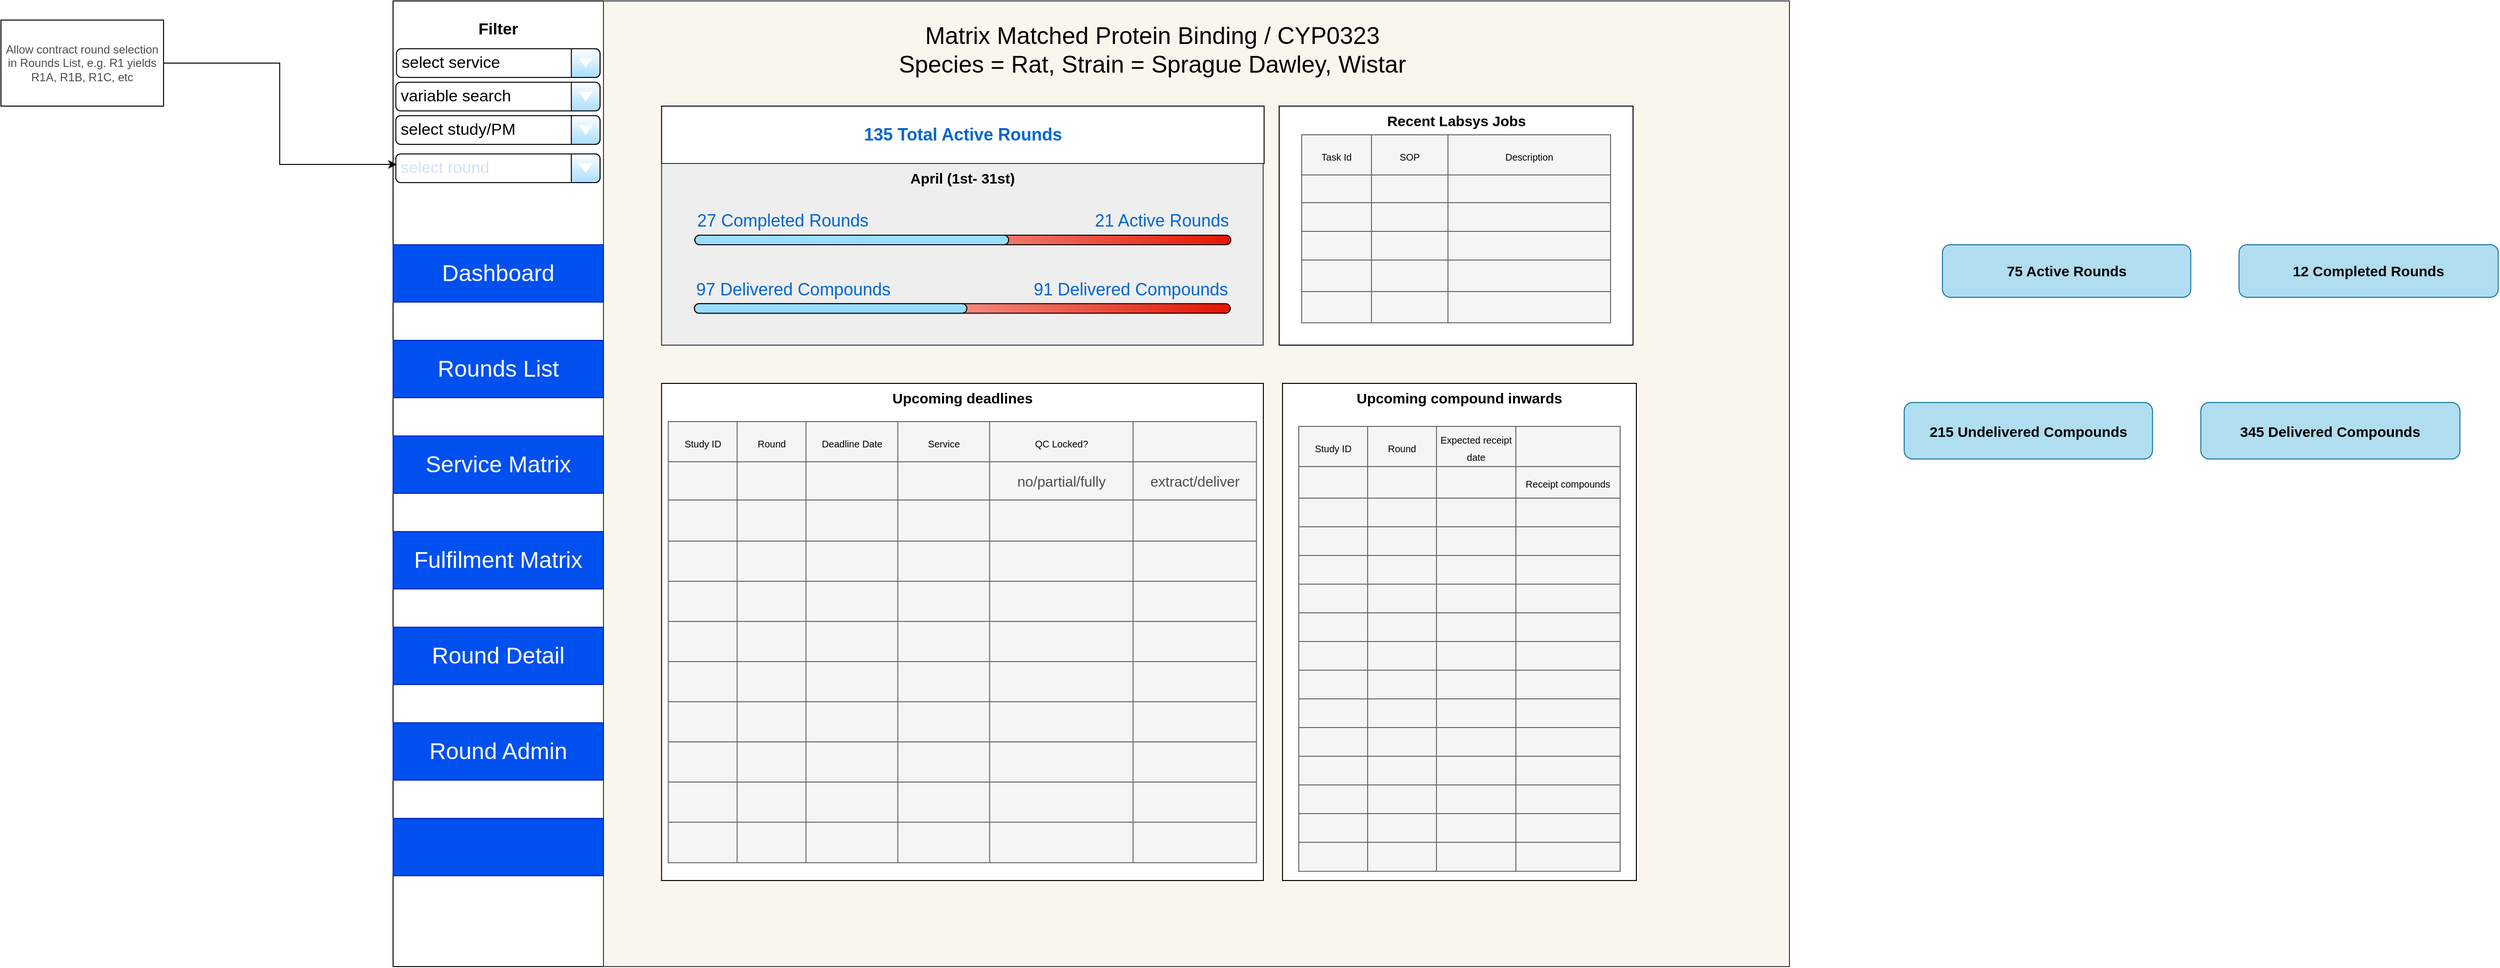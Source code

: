 <mxfile version="18.0.2" type="github">
  <diagram id="inhpslFRgeZznWk5Xytv" name="Page-1">
    <mxGraphModel dx="4288" dy="1367" grid="1" gridSize="10" guides="1" tooltips="1" connect="1" arrows="1" fold="1" page="1" pageScale="1" pageWidth="827" pageHeight="1169" math="0" shadow="0">
      <root>
        <mxCell id="0" />
        <mxCell id="1" parent="0" />
        <mxCell id="4w_kfiBpFiU5m1Fu5KsI-4" value="" style="rounded=0;whiteSpace=wrap;html=1;movable=0;resizable=0;rotatable=0;deletable=0;editable=0;connectable=0;" vertex="1" parent="1">
          <mxGeometry x="40" width="1460" height="1010" as="geometry" />
        </mxCell>
        <mxCell id="4w_kfiBpFiU5m1Fu5KsI-5" value="" style="rounded=0;whiteSpace=wrap;html=1;fillColor=#f9f7ed;strokeColor=#36393d;movable=0;resizable=0;rotatable=0;deletable=0;editable=0;connectable=0;" vertex="1" parent="1">
          <mxGeometry x="260" width="1240" height="1010" as="geometry" />
        </mxCell>
        <mxCell id="HOcWKpLbceG71wfPBprw-25" value="Upcoming deadlines" style="rounded=0;whiteSpace=wrap;html=1;labelBackgroundColor=none;fontSize=15;verticalAlign=top;fontStyle=1" parent="1" vertex="1">
          <mxGeometry x="320.75" y="400" width="629.25" height="520" as="geometry" />
        </mxCell>
        <mxCell id="HOcWKpLbceG71wfPBprw-163" value="Recent Labsys Jobs" style="rounded=0;whiteSpace=wrap;html=1;labelBackgroundColor=none;fontSize=15;verticalAlign=top;fontStyle=1;" parent="1" vertex="1">
          <mxGeometry x="966.5" y="110" width="370" height="250" as="geometry" />
        </mxCell>
        <mxCell id="HOcWKpLbceG71wfPBprw-164" value="" style="shape=table;html=1;whiteSpace=wrap;startSize=0;container=1;collapsible=0;childLayout=tableLayout;rounded=0;labelBackgroundColor=none;fontSize=12;labelBorderColor=none;shadow=0;swimlaneLine=0;sketch=0;fillColor=#f5f5f5;fontColor=#333333;strokeColor=#666666;" parent="1" vertex="1">
          <mxGeometry x="990" y="140.0" width="323" height="196.62" as="geometry" />
        </mxCell>
        <mxCell id="HOcWKpLbceG71wfPBprw-165" value="" style="shape=tableRow;horizontal=0;startSize=0;swimlaneHead=0;swimlaneBody=0;top=0;left=0;bottom=0;right=0;collapsible=0;dropTarget=0;fillColor=none;points=[[0,0.5],[1,0.5]];portConstraint=eastwest;rounded=0;labelBackgroundColor=none;fontSize=15;fontColor=#FFFFFF;" parent="HOcWKpLbceG71wfPBprw-164" vertex="1">
          <mxGeometry width="323" height="42" as="geometry" />
        </mxCell>
        <mxCell id="HOcWKpLbceG71wfPBprw-166" value="&lt;font color=&quot;#000000&quot; style=&quot;font-size: 10px&quot;&gt;Task Id&lt;/font&gt;" style="shape=partialRectangle;html=1;whiteSpace=wrap;connectable=0;fillColor=none;top=0;left=0;bottom=0;right=0;overflow=hidden;rounded=0;labelBackgroundColor=none;fontSize=15;fontColor=#FFFFFF;" parent="HOcWKpLbceG71wfPBprw-165" vertex="1">
          <mxGeometry width="73" height="42" as="geometry">
            <mxRectangle width="73" height="42" as="alternateBounds" />
          </mxGeometry>
        </mxCell>
        <mxCell id="HOcWKpLbceG71wfPBprw-167" value="&lt;font color=&quot;#000000&quot;&gt;&lt;span style=&quot;font-size: 10px&quot;&gt;SOP&lt;/span&gt;&lt;/font&gt;" style="shape=partialRectangle;html=1;whiteSpace=wrap;connectable=0;fillColor=none;top=0;left=0;bottom=0;right=0;overflow=hidden;rounded=0;labelBackgroundColor=none;fontSize=15;fontColor=#FFFFFF;" parent="HOcWKpLbceG71wfPBprw-165" vertex="1">
          <mxGeometry x="73" width="80" height="42" as="geometry">
            <mxRectangle width="80" height="42" as="alternateBounds" />
          </mxGeometry>
        </mxCell>
        <mxCell id="HOcWKpLbceG71wfPBprw-169" value="&lt;font color=&quot;#000000&quot;&gt;&lt;span style=&quot;font-size: 10px&quot;&gt;Description&lt;/span&gt;&lt;/font&gt;" style="shape=partialRectangle;html=1;whiteSpace=wrap;connectable=0;fillColor=none;top=0;left=0;bottom=0;right=0;overflow=hidden;rounded=0;labelBackgroundColor=none;fontSize=15;fontColor=#FFFFFF;" parent="HOcWKpLbceG71wfPBprw-165" vertex="1">
          <mxGeometry x="153" width="170" height="42" as="geometry">
            <mxRectangle width="170" height="42" as="alternateBounds" />
          </mxGeometry>
        </mxCell>
        <mxCell id="HOcWKpLbceG71wfPBprw-170" value="" style="shape=tableRow;horizontal=0;startSize=0;swimlaneHead=0;swimlaneBody=0;top=0;left=0;bottom=0;right=0;collapsible=0;dropTarget=0;fillColor=none;points=[[0,0.5],[1,0.5]];portConstraint=eastwest;rounded=0;labelBackgroundColor=none;fontSize=15;fontColor=#FFFFFF;" parent="HOcWKpLbceG71wfPBprw-164" vertex="1">
          <mxGeometry y="42" width="323" height="29" as="geometry" />
        </mxCell>
        <mxCell id="HOcWKpLbceG71wfPBprw-171" value="" style="shape=partialRectangle;html=1;whiteSpace=wrap;connectable=0;fillColor=none;top=0;left=0;bottom=0;right=0;overflow=hidden;rounded=0;labelBackgroundColor=none;fontSize=15;fontColor=#FFFFFF;" parent="HOcWKpLbceG71wfPBprw-170" vertex="1">
          <mxGeometry width="73" height="29" as="geometry">
            <mxRectangle width="73" height="29" as="alternateBounds" />
          </mxGeometry>
        </mxCell>
        <mxCell id="HOcWKpLbceG71wfPBprw-172" value="" style="shape=partialRectangle;html=1;whiteSpace=wrap;connectable=0;fillColor=none;top=0;left=0;bottom=0;right=0;overflow=hidden;rounded=0;labelBackgroundColor=none;fontSize=15;fontColor=#FFFFFF;" parent="HOcWKpLbceG71wfPBprw-170" vertex="1">
          <mxGeometry x="73" width="80" height="29" as="geometry">
            <mxRectangle width="80" height="29" as="alternateBounds" />
          </mxGeometry>
        </mxCell>
        <mxCell id="HOcWKpLbceG71wfPBprw-174" style="shape=partialRectangle;html=1;whiteSpace=wrap;connectable=0;fillColor=none;top=0;left=0;bottom=0;right=0;overflow=hidden;rounded=0;labelBackgroundColor=none;fontSize=15;fontColor=#FFFFFF;" parent="HOcWKpLbceG71wfPBprw-170" vertex="1">
          <mxGeometry x="153" width="170" height="29" as="geometry">
            <mxRectangle width="170" height="29" as="alternateBounds" />
          </mxGeometry>
        </mxCell>
        <mxCell id="HOcWKpLbceG71wfPBprw-175" value="" style="shape=tableRow;horizontal=0;startSize=0;swimlaneHead=0;swimlaneBody=0;top=0;left=0;bottom=0;right=0;collapsible=0;dropTarget=0;fillColor=none;points=[[0,0.5],[1,0.5]];portConstraint=eastwest;rounded=0;labelBackgroundColor=none;fontSize=15;fontColor=#FFFFFF;" parent="HOcWKpLbceG71wfPBprw-164" vertex="1">
          <mxGeometry y="71" width="323" height="30" as="geometry" />
        </mxCell>
        <mxCell id="HOcWKpLbceG71wfPBprw-176" value="" style="shape=partialRectangle;html=1;whiteSpace=wrap;connectable=0;fillColor=none;top=0;left=0;bottom=0;right=0;overflow=hidden;rounded=0;labelBackgroundColor=none;fontSize=15;fontColor=#FFFFFF;" parent="HOcWKpLbceG71wfPBprw-175" vertex="1">
          <mxGeometry width="73" height="30" as="geometry">
            <mxRectangle width="73" height="30" as="alternateBounds" />
          </mxGeometry>
        </mxCell>
        <mxCell id="HOcWKpLbceG71wfPBprw-177" value="" style="shape=partialRectangle;html=1;whiteSpace=wrap;connectable=0;fillColor=none;top=0;left=0;bottom=0;right=0;overflow=hidden;rounded=0;labelBackgroundColor=none;fontSize=15;fontColor=#FFFFFF;" parent="HOcWKpLbceG71wfPBprw-175" vertex="1">
          <mxGeometry x="73" width="80" height="30" as="geometry">
            <mxRectangle width="80" height="30" as="alternateBounds" />
          </mxGeometry>
        </mxCell>
        <mxCell id="HOcWKpLbceG71wfPBprw-179" style="shape=partialRectangle;html=1;whiteSpace=wrap;connectable=0;fillColor=none;top=0;left=0;bottom=0;right=0;overflow=hidden;rounded=0;labelBackgroundColor=none;fontSize=15;fontColor=#FFFFFF;" parent="HOcWKpLbceG71wfPBprw-175" vertex="1">
          <mxGeometry x="153" width="170" height="30" as="geometry">
            <mxRectangle width="170" height="30" as="alternateBounds" />
          </mxGeometry>
        </mxCell>
        <mxCell id="HOcWKpLbceG71wfPBprw-180" value="" style="shape=tableRow;horizontal=0;startSize=0;swimlaneHead=0;swimlaneBody=0;top=0;left=0;bottom=0;right=0;collapsible=0;dropTarget=0;fillColor=none;points=[[0,0.5],[1,0.5]];portConstraint=eastwest;rounded=0;labelBackgroundColor=none;fontSize=15;fontColor=#FFFFFF;" parent="HOcWKpLbceG71wfPBprw-164" vertex="1">
          <mxGeometry y="101" width="323" height="30" as="geometry" />
        </mxCell>
        <mxCell id="HOcWKpLbceG71wfPBprw-181" value="" style="shape=partialRectangle;html=1;whiteSpace=wrap;connectable=0;fillColor=none;top=0;left=0;bottom=0;right=0;overflow=hidden;rounded=0;labelBackgroundColor=none;fontSize=15;fontColor=#FFFFFF;" parent="HOcWKpLbceG71wfPBprw-180" vertex="1">
          <mxGeometry width="73" height="30" as="geometry">
            <mxRectangle width="73" height="30" as="alternateBounds" />
          </mxGeometry>
        </mxCell>
        <mxCell id="HOcWKpLbceG71wfPBprw-182" value="" style="shape=partialRectangle;html=1;whiteSpace=wrap;connectable=0;fillColor=none;top=0;left=0;bottom=0;right=0;overflow=hidden;rounded=0;labelBackgroundColor=none;fontSize=15;fontColor=#FFFFFF;" parent="HOcWKpLbceG71wfPBprw-180" vertex="1">
          <mxGeometry x="73" width="80" height="30" as="geometry">
            <mxRectangle width="80" height="30" as="alternateBounds" />
          </mxGeometry>
        </mxCell>
        <mxCell id="HOcWKpLbceG71wfPBprw-184" style="shape=partialRectangle;html=1;whiteSpace=wrap;connectable=0;fillColor=none;top=0;left=0;bottom=0;right=0;overflow=hidden;pointerEvents=1;rounded=0;labelBackgroundColor=none;fontSize=15;fontColor=#FFFFFF;" parent="HOcWKpLbceG71wfPBprw-180" vertex="1">
          <mxGeometry x="153" width="170" height="30" as="geometry">
            <mxRectangle width="170" height="30" as="alternateBounds" />
          </mxGeometry>
        </mxCell>
        <mxCell id="HOcWKpLbceG71wfPBprw-185" value="" style="shape=tableRow;horizontal=0;startSize=0;swimlaneHead=0;swimlaneBody=0;top=0;left=0;bottom=0;right=0;collapsible=0;dropTarget=0;fillColor=none;points=[[0,0.5],[1,0.5]];portConstraint=eastwest;rounded=0;labelBackgroundColor=none;fontSize=15;fontColor=#FFFFFF;" parent="HOcWKpLbceG71wfPBprw-164" vertex="1">
          <mxGeometry y="131" width="323" height="33" as="geometry" />
        </mxCell>
        <mxCell id="HOcWKpLbceG71wfPBprw-186" value="" style="shape=partialRectangle;html=1;whiteSpace=wrap;connectable=0;fillColor=none;top=0;left=0;bottom=0;right=0;overflow=hidden;rounded=0;labelBackgroundColor=none;fontSize=15;fontColor=#FFFFFF;" parent="HOcWKpLbceG71wfPBprw-185" vertex="1">
          <mxGeometry width="73" height="33" as="geometry">
            <mxRectangle width="73" height="33" as="alternateBounds" />
          </mxGeometry>
        </mxCell>
        <mxCell id="HOcWKpLbceG71wfPBprw-187" value="" style="shape=partialRectangle;html=1;whiteSpace=wrap;connectable=0;fillColor=none;top=0;left=0;bottom=0;right=0;overflow=hidden;rounded=0;labelBackgroundColor=none;fontSize=15;fontColor=#FFFFFF;" parent="HOcWKpLbceG71wfPBprw-185" vertex="1">
          <mxGeometry x="73" width="80" height="33" as="geometry">
            <mxRectangle width="80" height="33" as="alternateBounds" />
          </mxGeometry>
        </mxCell>
        <mxCell id="HOcWKpLbceG71wfPBprw-189" style="shape=partialRectangle;html=1;whiteSpace=wrap;connectable=0;fillColor=none;top=0;left=0;bottom=0;right=0;overflow=hidden;pointerEvents=1;rounded=0;labelBackgroundColor=none;fontSize=15;fontColor=#FFFFFF;" parent="HOcWKpLbceG71wfPBprw-185" vertex="1">
          <mxGeometry x="153" width="170" height="33" as="geometry">
            <mxRectangle width="170" height="33" as="alternateBounds" />
          </mxGeometry>
        </mxCell>
        <mxCell id="4w_kfiBpFiU5m1Fu5KsI-48" style="shape=tableRow;horizontal=0;startSize=0;swimlaneHead=0;swimlaneBody=0;top=0;left=0;bottom=0;right=0;collapsible=0;dropTarget=0;fillColor=none;points=[[0,0.5],[1,0.5]];portConstraint=eastwest;rounded=0;labelBackgroundColor=none;fontSize=15;fontColor=#FFFFFF;" vertex="1" parent="HOcWKpLbceG71wfPBprw-164">
          <mxGeometry y="164" width="323" height="33" as="geometry" />
        </mxCell>
        <mxCell id="4w_kfiBpFiU5m1Fu5KsI-49" style="shape=partialRectangle;html=1;whiteSpace=wrap;connectable=0;fillColor=none;top=0;left=0;bottom=0;right=0;overflow=hidden;rounded=0;labelBackgroundColor=none;fontSize=15;fontColor=#FFFFFF;" vertex="1" parent="4w_kfiBpFiU5m1Fu5KsI-48">
          <mxGeometry width="73" height="33" as="geometry">
            <mxRectangle width="73" height="33" as="alternateBounds" />
          </mxGeometry>
        </mxCell>
        <mxCell id="4w_kfiBpFiU5m1Fu5KsI-50" style="shape=partialRectangle;html=1;whiteSpace=wrap;connectable=0;fillColor=none;top=0;left=0;bottom=0;right=0;overflow=hidden;rounded=0;labelBackgroundColor=none;fontSize=15;fontColor=#FFFFFF;" vertex="1" parent="4w_kfiBpFiU5m1Fu5KsI-48">
          <mxGeometry x="73" width="80" height="33" as="geometry">
            <mxRectangle width="80" height="33" as="alternateBounds" />
          </mxGeometry>
        </mxCell>
        <mxCell id="4w_kfiBpFiU5m1Fu5KsI-51" style="shape=partialRectangle;html=1;whiteSpace=wrap;connectable=0;fillColor=none;top=0;left=0;bottom=0;right=0;overflow=hidden;pointerEvents=1;rounded=0;labelBackgroundColor=none;fontSize=15;fontColor=#FFFFFF;" vertex="1" parent="4w_kfiBpFiU5m1Fu5KsI-48">
          <mxGeometry x="153" width="170" height="33" as="geometry">
            <mxRectangle width="170" height="33" as="alternateBounds" />
          </mxGeometry>
        </mxCell>
        <mxCell id="HOcWKpLbceG71wfPBprw-2" value="135 Total Active Rounds" style="rounded=0;whiteSpace=wrap;html=1;fontSize=18;labelBackgroundColor=none;fontStyle=1;fontColor=#0066CC;" parent="1" vertex="1">
          <mxGeometry x="320.75" y="110" width="630" height="60" as="geometry" />
        </mxCell>
        <mxCell id="HOcWKpLbceG71wfPBprw-197" value="Upcoming compound inwards" style="rounded=0;whiteSpace=wrap;html=1;labelBackgroundColor=none;fontSize=15;verticalAlign=top;fontStyle=1" parent="1" vertex="1">
          <mxGeometry x="970" y="400" width="370" height="520" as="geometry" />
        </mxCell>
        <mxCell id="HOcWKpLbceG71wfPBprw-199" value="" style="shape=table;html=1;whiteSpace=wrap;startSize=0;container=1;collapsible=0;childLayout=tableLayout;rounded=0;labelBackgroundColor=none;fontSize=12;labelBorderColor=none;shadow=0;swimlaneLine=0;sketch=0;fillColor=#f5f5f5;fontColor=#333333;strokeColor=#666666;" parent="1" vertex="1">
          <mxGeometry x="987" y="444.995" width="336" height="465.395" as="geometry" />
        </mxCell>
        <mxCell id="HOcWKpLbceG71wfPBprw-200" value="" style="shape=tableRow;horizontal=0;startSize=0;swimlaneHead=0;swimlaneBody=0;top=0;left=0;bottom=0;right=0;collapsible=0;dropTarget=0;fillColor=none;points=[[0,0.5],[1,0.5]];portConstraint=eastwest;rounded=0;labelBackgroundColor=none;fontSize=15;fontColor=#FFFFFF;" parent="HOcWKpLbceG71wfPBprw-199" vertex="1">
          <mxGeometry width="336" height="42" as="geometry" />
        </mxCell>
        <mxCell id="HOcWKpLbceG71wfPBprw-201" value="&lt;font color=&quot;#000000&quot; style=&quot;font-size: 10px&quot;&gt;Study ID&lt;/font&gt;" style="shape=partialRectangle;html=1;whiteSpace=wrap;connectable=0;fillColor=none;top=0;left=0;bottom=0;right=0;overflow=hidden;rounded=0;labelBackgroundColor=none;fontSize=15;fontColor=#FFFFFF;" parent="HOcWKpLbceG71wfPBprw-200" vertex="1">
          <mxGeometry width="72" height="42" as="geometry">
            <mxRectangle width="72" height="42" as="alternateBounds" />
          </mxGeometry>
        </mxCell>
        <mxCell id="HOcWKpLbceG71wfPBprw-202" value="&lt;font color=&quot;#000000&quot;&gt;&lt;span style=&quot;font-size: 10px&quot;&gt;Round&lt;/span&gt;&lt;/font&gt;" style="shape=partialRectangle;html=1;whiteSpace=wrap;connectable=0;fillColor=none;top=0;left=0;bottom=0;right=0;overflow=hidden;rounded=0;labelBackgroundColor=none;fontSize=15;fontColor=#FFFFFF;" parent="HOcWKpLbceG71wfPBprw-200" vertex="1">
          <mxGeometry x="72" width="72" height="42" as="geometry">
            <mxRectangle width="72" height="42" as="alternateBounds" />
          </mxGeometry>
        </mxCell>
        <mxCell id="HOcWKpLbceG71wfPBprw-203" value="&lt;font color=&quot;#000000&quot;&gt;&lt;span style=&quot;font-size: 10px&quot;&gt;Expected receipt date&lt;/span&gt;&lt;/font&gt;" style="shape=partialRectangle;html=1;whiteSpace=wrap;connectable=0;fillColor=none;top=0;left=0;bottom=0;right=0;overflow=hidden;rounded=0;labelBackgroundColor=none;fontSize=15;fontColor=#FFFFFF;" parent="HOcWKpLbceG71wfPBprw-200" vertex="1">
          <mxGeometry x="144" width="83" height="42" as="geometry">
            <mxRectangle width="83" height="42" as="alternateBounds" />
          </mxGeometry>
        </mxCell>
        <mxCell id="HOcWKpLbceG71wfPBprw-204" value="" style="shape=partialRectangle;html=1;whiteSpace=wrap;connectable=0;fillColor=none;top=0;left=0;bottom=0;right=0;overflow=hidden;rounded=0;labelBackgroundColor=none;fontSize=15;fontColor=#FFFFFF;" parent="HOcWKpLbceG71wfPBprw-200" vertex="1">
          <mxGeometry x="227" width="109" height="42" as="geometry">
            <mxRectangle width="109" height="42" as="alternateBounds" />
          </mxGeometry>
        </mxCell>
        <mxCell id="HOcWKpLbceG71wfPBprw-205" value="" style="shape=tableRow;horizontal=0;startSize=0;swimlaneHead=0;swimlaneBody=0;top=0;left=0;bottom=0;right=0;collapsible=0;dropTarget=0;fillColor=none;points=[[0,0.5],[1,0.5]];portConstraint=eastwest;rounded=0;labelBackgroundColor=none;fontSize=15;fontColor=#FFFFFF;" parent="HOcWKpLbceG71wfPBprw-199" vertex="1">
          <mxGeometry y="42" width="336" height="33" as="geometry" />
        </mxCell>
        <mxCell id="HOcWKpLbceG71wfPBprw-206" value="" style="shape=partialRectangle;html=1;whiteSpace=wrap;connectable=0;fillColor=none;top=0;left=0;bottom=0;right=0;overflow=hidden;rounded=0;labelBackgroundColor=none;fontSize=15;fontColor=#FFFFFF;" parent="HOcWKpLbceG71wfPBprw-205" vertex="1">
          <mxGeometry width="72" height="33" as="geometry">
            <mxRectangle width="72" height="33" as="alternateBounds" />
          </mxGeometry>
        </mxCell>
        <mxCell id="HOcWKpLbceG71wfPBprw-207" value="" style="shape=partialRectangle;html=1;whiteSpace=wrap;connectable=0;fillColor=none;top=0;left=0;bottom=0;right=0;overflow=hidden;rounded=0;labelBackgroundColor=none;fontSize=15;fontColor=#FFFFFF;" parent="HOcWKpLbceG71wfPBprw-205" vertex="1">
          <mxGeometry x="72" width="72" height="33" as="geometry">
            <mxRectangle width="72" height="33" as="alternateBounds" />
          </mxGeometry>
        </mxCell>
        <mxCell id="HOcWKpLbceG71wfPBprw-208" value="" style="shape=partialRectangle;html=1;whiteSpace=wrap;connectable=0;fillColor=none;top=0;left=0;bottom=0;right=0;overflow=hidden;rounded=0;labelBackgroundColor=none;fontSize=15;fontColor=#FFFFFF;" parent="HOcWKpLbceG71wfPBprw-205" vertex="1">
          <mxGeometry x="144" width="83" height="33" as="geometry">
            <mxRectangle width="83" height="33" as="alternateBounds" />
          </mxGeometry>
        </mxCell>
        <mxCell id="HOcWKpLbceG71wfPBprw-209" value="&lt;font color=&quot;#000000&quot;&gt;&lt;span style=&quot;font-size: 10px;&quot;&gt;Receipt compounds&lt;/span&gt;&lt;/font&gt;" style="shape=partialRectangle;html=1;whiteSpace=wrap;connectable=0;fillColor=none;top=0;left=0;bottom=0;right=0;overflow=hidden;rounded=0;labelBackgroundColor=none;fontSize=15;fontColor=#FFFFFF;" parent="HOcWKpLbceG71wfPBprw-205" vertex="1">
          <mxGeometry x="227" width="109" height="33" as="geometry">
            <mxRectangle width="109" height="33" as="alternateBounds" />
          </mxGeometry>
        </mxCell>
        <mxCell id="HOcWKpLbceG71wfPBprw-210" value="" style="shape=tableRow;horizontal=0;startSize=0;swimlaneHead=0;swimlaneBody=0;top=0;left=0;bottom=0;right=0;collapsible=0;dropTarget=0;fillColor=none;points=[[0,0.5],[1,0.5]];portConstraint=eastwest;rounded=0;labelBackgroundColor=none;fontSize=15;fontColor=#FFFFFF;" parent="HOcWKpLbceG71wfPBprw-199" vertex="1">
          <mxGeometry y="75" width="336" height="30" as="geometry" />
        </mxCell>
        <mxCell id="HOcWKpLbceG71wfPBprw-211" value="" style="shape=partialRectangle;html=1;whiteSpace=wrap;connectable=0;fillColor=none;top=0;left=0;bottom=0;right=0;overflow=hidden;rounded=0;labelBackgroundColor=none;fontSize=15;fontColor=#FFFFFF;" parent="HOcWKpLbceG71wfPBprw-210" vertex="1">
          <mxGeometry width="72" height="30" as="geometry">
            <mxRectangle width="72" height="30" as="alternateBounds" />
          </mxGeometry>
        </mxCell>
        <mxCell id="HOcWKpLbceG71wfPBprw-212" value="" style="shape=partialRectangle;html=1;whiteSpace=wrap;connectable=0;fillColor=none;top=0;left=0;bottom=0;right=0;overflow=hidden;rounded=0;labelBackgroundColor=none;fontSize=15;fontColor=#FFFFFF;" parent="HOcWKpLbceG71wfPBprw-210" vertex="1">
          <mxGeometry x="72" width="72" height="30" as="geometry">
            <mxRectangle width="72" height="30" as="alternateBounds" />
          </mxGeometry>
        </mxCell>
        <mxCell id="HOcWKpLbceG71wfPBprw-213" value="" style="shape=partialRectangle;html=1;whiteSpace=wrap;connectable=0;fillColor=none;top=0;left=0;bottom=0;right=0;overflow=hidden;rounded=0;labelBackgroundColor=none;fontSize=15;fontColor=#FFFFFF;" parent="HOcWKpLbceG71wfPBprw-210" vertex="1">
          <mxGeometry x="144" width="83" height="30" as="geometry">
            <mxRectangle width="83" height="30" as="alternateBounds" />
          </mxGeometry>
        </mxCell>
        <mxCell id="HOcWKpLbceG71wfPBprw-214" style="shape=partialRectangle;html=1;whiteSpace=wrap;connectable=0;fillColor=none;top=0;left=0;bottom=0;right=0;overflow=hidden;rounded=0;labelBackgroundColor=none;fontSize=15;fontColor=#FFFFFF;" parent="HOcWKpLbceG71wfPBprw-210" vertex="1">
          <mxGeometry x="227" width="109" height="30" as="geometry">
            <mxRectangle width="109" height="30" as="alternateBounds" />
          </mxGeometry>
        </mxCell>
        <mxCell id="HOcWKpLbceG71wfPBprw-215" value="" style="shape=tableRow;horizontal=0;startSize=0;swimlaneHead=0;swimlaneBody=0;top=0;left=0;bottom=0;right=0;collapsible=0;dropTarget=0;fillColor=none;points=[[0,0.5],[1,0.5]];portConstraint=eastwest;rounded=0;labelBackgroundColor=none;fontSize=15;fontColor=#FFFFFF;" parent="HOcWKpLbceG71wfPBprw-199" vertex="1">
          <mxGeometry y="105" width="336" height="30" as="geometry" />
        </mxCell>
        <mxCell id="HOcWKpLbceG71wfPBprw-216" value="" style="shape=partialRectangle;html=1;whiteSpace=wrap;connectable=0;fillColor=none;top=0;left=0;bottom=0;right=0;overflow=hidden;rounded=0;labelBackgroundColor=none;fontSize=15;fontColor=#FFFFFF;" parent="HOcWKpLbceG71wfPBprw-215" vertex="1">
          <mxGeometry width="72" height="30" as="geometry">
            <mxRectangle width="72" height="30" as="alternateBounds" />
          </mxGeometry>
        </mxCell>
        <mxCell id="HOcWKpLbceG71wfPBprw-217" value="" style="shape=partialRectangle;html=1;whiteSpace=wrap;connectable=0;fillColor=none;top=0;left=0;bottom=0;right=0;overflow=hidden;rounded=0;labelBackgroundColor=none;fontSize=15;fontColor=#FFFFFF;" parent="HOcWKpLbceG71wfPBprw-215" vertex="1">
          <mxGeometry x="72" width="72" height="30" as="geometry">
            <mxRectangle width="72" height="30" as="alternateBounds" />
          </mxGeometry>
        </mxCell>
        <mxCell id="HOcWKpLbceG71wfPBprw-218" value="" style="shape=partialRectangle;html=1;whiteSpace=wrap;connectable=0;fillColor=none;top=0;left=0;bottom=0;right=0;overflow=hidden;pointerEvents=1;rounded=0;labelBackgroundColor=none;fontSize=15;fontColor=#FFFFFF;" parent="HOcWKpLbceG71wfPBprw-215" vertex="1">
          <mxGeometry x="144" width="83" height="30" as="geometry">
            <mxRectangle width="83" height="30" as="alternateBounds" />
          </mxGeometry>
        </mxCell>
        <mxCell id="HOcWKpLbceG71wfPBprw-219" style="shape=partialRectangle;html=1;whiteSpace=wrap;connectable=0;fillColor=none;top=0;left=0;bottom=0;right=0;overflow=hidden;pointerEvents=1;rounded=0;labelBackgroundColor=none;fontSize=15;fontColor=#FFFFFF;" parent="HOcWKpLbceG71wfPBprw-215" vertex="1">
          <mxGeometry x="227" width="109" height="30" as="geometry">
            <mxRectangle width="109" height="30" as="alternateBounds" />
          </mxGeometry>
        </mxCell>
        <mxCell id="HOcWKpLbceG71wfPBprw-220" value="" style="shape=tableRow;horizontal=0;startSize=0;swimlaneHead=0;swimlaneBody=0;top=0;left=0;bottom=0;right=0;collapsible=0;dropTarget=0;fillColor=none;points=[[0,0.5],[1,0.5]];portConstraint=eastwest;rounded=0;labelBackgroundColor=none;fontSize=15;fontColor=#FFFFFF;" parent="HOcWKpLbceG71wfPBprw-199" vertex="1">
          <mxGeometry y="135" width="336" height="30" as="geometry" />
        </mxCell>
        <mxCell id="HOcWKpLbceG71wfPBprw-221" value="" style="shape=partialRectangle;html=1;whiteSpace=wrap;connectable=0;fillColor=none;top=0;left=0;bottom=0;right=0;overflow=hidden;rounded=0;labelBackgroundColor=none;fontSize=15;fontColor=#FFFFFF;" parent="HOcWKpLbceG71wfPBprw-220" vertex="1">
          <mxGeometry width="72" height="30" as="geometry">
            <mxRectangle width="72" height="30" as="alternateBounds" />
          </mxGeometry>
        </mxCell>
        <mxCell id="HOcWKpLbceG71wfPBprw-222" value="" style="shape=partialRectangle;html=1;whiteSpace=wrap;connectable=0;fillColor=none;top=0;left=0;bottom=0;right=0;overflow=hidden;rounded=0;labelBackgroundColor=none;fontSize=15;fontColor=#FFFFFF;" parent="HOcWKpLbceG71wfPBprw-220" vertex="1">
          <mxGeometry x="72" width="72" height="30" as="geometry">
            <mxRectangle width="72" height="30" as="alternateBounds" />
          </mxGeometry>
        </mxCell>
        <mxCell id="HOcWKpLbceG71wfPBprw-223" value="" style="shape=partialRectangle;html=1;whiteSpace=wrap;connectable=0;fillColor=none;top=0;left=0;bottom=0;right=0;overflow=hidden;pointerEvents=1;rounded=0;labelBackgroundColor=none;fontSize=15;fontColor=#FFFFFF;" parent="HOcWKpLbceG71wfPBprw-220" vertex="1">
          <mxGeometry x="144" width="83" height="30" as="geometry">
            <mxRectangle width="83" height="30" as="alternateBounds" />
          </mxGeometry>
        </mxCell>
        <mxCell id="HOcWKpLbceG71wfPBprw-224" style="shape=partialRectangle;html=1;whiteSpace=wrap;connectable=0;fillColor=none;top=0;left=0;bottom=0;right=0;overflow=hidden;pointerEvents=1;rounded=0;labelBackgroundColor=none;fontSize=15;fontColor=#FFFFFF;" parent="HOcWKpLbceG71wfPBprw-220" vertex="1">
          <mxGeometry x="227" width="109" height="30" as="geometry">
            <mxRectangle width="109" height="30" as="alternateBounds" />
          </mxGeometry>
        </mxCell>
        <mxCell id="4w_kfiBpFiU5m1Fu5KsI-52" style="shape=tableRow;horizontal=0;startSize=0;swimlaneHead=0;swimlaneBody=0;top=0;left=0;bottom=0;right=0;collapsible=0;dropTarget=0;fillColor=none;points=[[0,0.5],[1,0.5]];portConstraint=eastwest;rounded=0;labelBackgroundColor=none;fontSize=15;fontColor=#FFFFFF;" vertex="1" parent="HOcWKpLbceG71wfPBprw-199">
          <mxGeometry y="165" width="336" height="30" as="geometry" />
        </mxCell>
        <mxCell id="4w_kfiBpFiU5m1Fu5KsI-53" style="shape=partialRectangle;html=1;whiteSpace=wrap;connectable=0;fillColor=none;top=0;left=0;bottom=0;right=0;overflow=hidden;rounded=0;labelBackgroundColor=none;fontSize=15;fontColor=#FFFFFF;" vertex="1" parent="4w_kfiBpFiU5m1Fu5KsI-52">
          <mxGeometry width="72" height="30" as="geometry">
            <mxRectangle width="72" height="30" as="alternateBounds" />
          </mxGeometry>
        </mxCell>
        <mxCell id="4w_kfiBpFiU5m1Fu5KsI-54" style="shape=partialRectangle;html=1;whiteSpace=wrap;connectable=0;fillColor=none;top=0;left=0;bottom=0;right=0;overflow=hidden;rounded=0;labelBackgroundColor=none;fontSize=15;fontColor=#FFFFFF;" vertex="1" parent="4w_kfiBpFiU5m1Fu5KsI-52">
          <mxGeometry x="72" width="72" height="30" as="geometry">
            <mxRectangle width="72" height="30" as="alternateBounds" />
          </mxGeometry>
        </mxCell>
        <mxCell id="4w_kfiBpFiU5m1Fu5KsI-55" style="shape=partialRectangle;html=1;whiteSpace=wrap;connectable=0;fillColor=none;top=0;left=0;bottom=0;right=0;overflow=hidden;pointerEvents=1;rounded=0;labelBackgroundColor=none;fontSize=15;fontColor=#FFFFFF;" vertex="1" parent="4w_kfiBpFiU5m1Fu5KsI-52">
          <mxGeometry x="144" width="83" height="30" as="geometry">
            <mxRectangle width="83" height="30" as="alternateBounds" />
          </mxGeometry>
        </mxCell>
        <mxCell id="4w_kfiBpFiU5m1Fu5KsI-56" style="shape=partialRectangle;html=1;whiteSpace=wrap;connectable=0;fillColor=none;top=0;left=0;bottom=0;right=0;overflow=hidden;pointerEvents=1;rounded=0;labelBackgroundColor=none;fontSize=15;fontColor=#FFFFFF;" vertex="1" parent="4w_kfiBpFiU5m1Fu5KsI-52">
          <mxGeometry x="227" width="109" height="30" as="geometry">
            <mxRectangle width="109" height="30" as="alternateBounds" />
          </mxGeometry>
        </mxCell>
        <mxCell id="4w_kfiBpFiU5m1Fu5KsI-57" style="shape=tableRow;horizontal=0;startSize=0;swimlaneHead=0;swimlaneBody=0;top=0;left=0;bottom=0;right=0;collapsible=0;dropTarget=0;fillColor=none;points=[[0,0.5],[1,0.5]];portConstraint=eastwest;rounded=0;labelBackgroundColor=none;fontSize=15;fontColor=#FFFFFF;" vertex="1" parent="HOcWKpLbceG71wfPBprw-199">
          <mxGeometry y="195" width="336" height="30" as="geometry" />
        </mxCell>
        <mxCell id="4w_kfiBpFiU5m1Fu5KsI-58" style="shape=partialRectangle;html=1;whiteSpace=wrap;connectable=0;fillColor=none;top=0;left=0;bottom=0;right=0;overflow=hidden;rounded=0;labelBackgroundColor=none;fontSize=15;fontColor=#FFFFFF;" vertex="1" parent="4w_kfiBpFiU5m1Fu5KsI-57">
          <mxGeometry width="72" height="30" as="geometry">
            <mxRectangle width="72" height="30" as="alternateBounds" />
          </mxGeometry>
        </mxCell>
        <mxCell id="4w_kfiBpFiU5m1Fu5KsI-59" style="shape=partialRectangle;html=1;whiteSpace=wrap;connectable=0;fillColor=none;top=0;left=0;bottom=0;right=0;overflow=hidden;rounded=0;labelBackgroundColor=none;fontSize=15;fontColor=#FFFFFF;" vertex="1" parent="4w_kfiBpFiU5m1Fu5KsI-57">
          <mxGeometry x="72" width="72" height="30" as="geometry">
            <mxRectangle width="72" height="30" as="alternateBounds" />
          </mxGeometry>
        </mxCell>
        <mxCell id="4w_kfiBpFiU5m1Fu5KsI-60" style="shape=partialRectangle;html=1;whiteSpace=wrap;connectable=0;fillColor=none;top=0;left=0;bottom=0;right=0;overflow=hidden;pointerEvents=1;rounded=0;labelBackgroundColor=none;fontSize=15;fontColor=#FFFFFF;" vertex="1" parent="4w_kfiBpFiU5m1Fu5KsI-57">
          <mxGeometry x="144" width="83" height="30" as="geometry">
            <mxRectangle width="83" height="30" as="alternateBounds" />
          </mxGeometry>
        </mxCell>
        <mxCell id="4w_kfiBpFiU5m1Fu5KsI-61" style="shape=partialRectangle;html=1;whiteSpace=wrap;connectable=0;fillColor=none;top=0;left=0;bottom=0;right=0;overflow=hidden;pointerEvents=1;rounded=0;labelBackgroundColor=none;fontSize=15;fontColor=#FFFFFF;" vertex="1" parent="4w_kfiBpFiU5m1Fu5KsI-57">
          <mxGeometry x="227" width="109" height="30" as="geometry">
            <mxRectangle width="109" height="30" as="alternateBounds" />
          </mxGeometry>
        </mxCell>
        <mxCell id="4w_kfiBpFiU5m1Fu5KsI-62" style="shape=tableRow;horizontal=0;startSize=0;swimlaneHead=0;swimlaneBody=0;top=0;left=0;bottom=0;right=0;collapsible=0;dropTarget=0;fillColor=none;points=[[0,0.5],[1,0.5]];portConstraint=eastwest;rounded=0;labelBackgroundColor=none;fontSize=15;fontColor=#FFFFFF;" vertex="1" parent="HOcWKpLbceG71wfPBprw-199">
          <mxGeometry y="225" width="336" height="30" as="geometry" />
        </mxCell>
        <mxCell id="4w_kfiBpFiU5m1Fu5KsI-63" style="shape=partialRectangle;html=1;whiteSpace=wrap;connectable=0;fillColor=none;top=0;left=0;bottom=0;right=0;overflow=hidden;rounded=0;labelBackgroundColor=none;fontSize=15;fontColor=#FFFFFF;" vertex="1" parent="4w_kfiBpFiU5m1Fu5KsI-62">
          <mxGeometry width="72" height="30" as="geometry">
            <mxRectangle width="72" height="30" as="alternateBounds" />
          </mxGeometry>
        </mxCell>
        <mxCell id="4w_kfiBpFiU5m1Fu5KsI-64" style="shape=partialRectangle;html=1;whiteSpace=wrap;connectable=0;fillColor=none;top=0;left=0;bottom=0;right=0;overflow=hidden;rounded=0;labelBackgroundColor=none;fontSize=15;fontColor=#FFFFFF;" vertex="1" parent="4w_kfiBpFiU5m1Fu5KsI-62">
          <mxGeometry x="72" width="72" height="30" as="geometry">
            <mxRectangle width="72" height="30" as="alternateBounds" />
          </mxGeometry>
        </mxCell>
        <mxCell id="4w_kfiBpFiU5m1Fu5KsI-65" style="shape=partialRectangle;html=1;whiteSpace=wrap;connectable=0;fillColor=none;top=0;left=0;bottom=0;right=0;overflow=hidden;pointerEvents=1;rounded=0;labelBackgroundColor=none;fontSize=15;fontColor=#FFFFFF;" vertex="1" parent="4w_kfiBpFiU5m1Fu5KsI-62">
          <mxGeometry x="144" width="83" height="30" as="geometry">
            <mxRectangle width="83" height="30" as="alternateBounds" />
          </mxGeometry>
        </mxCell>
        <mxCell id="4w_kfiBpFiU5m1Fu5KsI-66" style="shape=partialRectangle;html=1;whiteSpace=wrap;connectable=0;fillColor=none;top=0;left=0;bottom=0;right=0;overflow=hidden;pointerEvents=1;rounded=0;labelBackgroundColor=none;fontSize=15;fontColor=#FFFFFF;" vertex="1" parent="4w_kfiBpFiU5m1Fu5KsI-62">
          <mxGeometry x="227" width="109" height="30" as="geometry">
            <mxRectangle width="109" height="30" as="alternateBounds" />
          </mxGeometry>
        </mxCell>
        <mxCell id="4w_kfiBpFiU5m1Fu5KsI-67" style="shape=tableRow;horizontal=0;startSize=0;swimlaneHead=0;swimlaneBody=0;top=0;left=0;bottom=0;right=0;collapsible=0;dropTarget=0;fillColor=none;points=[[0,0.5],[1,0.5]];portConstraint=eastwest;rounded=0;labelBackgroundColor=none;fontSize=15;fontColor=#FFFFFF;" vertex="1" parent="HOcWKpLbceG71wfPBprw-199">
          <mxGeometry y="255" width="336" height="30" as="geometry" />
        </mxCell>
        <mxCell id="4w_kfiBpFiU5m1Fu5KsI-68" style="shape=partialRectangle;html=1;whiteSpace=wrap;connectable=0;fillColor=none;top=0;left=0;bottom=0;right=0;overflow=hidden;rounded=0;labelBackgroundColor=none;fontSize=15;fontColor=#FFFFFF;" vertex="1" parent="4w_kfiBpFiU5m1Fu5KsI-67">
          <mxGeometry width="72" height="30" as="geometry">
            <mxRectangle width="72" height="30" as="alternateBounds" />
          </mxGeometry>
        </mxCell>
        <mxCell id="4w_kfiBpFiU5m1Fu5KsI-69" style="shape=partialRectangle;html=1;whiteSpace=wrap;connectable=0;fillColor=none;top=0;left=0;bottom=0;right=0;overflow=hidden;rounded=0;labelBackgroundColor=none;fontSize=15;fontColor=#FFFFFF;" vertex="1" parent="4w_kfiBpFiU5m1Fu5KsI-67">
          <mxGeometry x="72" width="72" height="30" as="geometry">
            <mxRectangle width="72" height="30" as="alternateBounds" />
          </mxGeometry>
        </mxCell>
        <mxCell id="4w_kfiBpFiU5m1Fu5KsI-70" style="shape=partialRectangle;html=1;whiteSpace=wrap;connectable=0;fillColor=none;top=0;left=0;bottom=0;right=0;overflow=hidden;pointerEvents=1;rounded=0;labelBackgroundColor=none;fontSize=15;fontColor=#FFFFFF;" vertex="1" parent="4w_kfiBpFiU5m1Fu5KsI-67">
          <mxGeometry x="144" width="83" height="30" as="geometry">
            <mxRectangle width="83" height="30" as="alternateBounds" />
          </mxGeometry>
        </mxCell>
        <mxCell id="4w_kfiBpFiU5m1Fu5KsI-71" style="shape=partialRectangle;html=1;whiteSpace=wrap;connectable=0;fillColor=none;top=0;left=0;bottom=0;right=0;overflow=hidden;pointerEvents=1;rounded=0;labelBackgroundColor=none;fontSize=15;fontColor=#FFFFFF;" vertex="1" parent="4w_kfiBpFiU5m1Fu5KsI-67">
          <mxGeometry x="227" width="109" height="30" as="geometry">
            <mxRectangle width="109" height="30" as="alternateBounds" />
          </mxGeometry>
        </mxCell>
        <mxCell id="4w_kfiBpFiU5m1Fu5KsI-72" style="shape=tableRow;horizontal=0;startSize=0;swimlaneHead=0;swimlaneBody=0;top=0;left=0;bottom=0;right=0;collapsible=0;dropTarget=0;fillColor=none;points=[[0,0.5],[1,0.5]];portConstraint=eastwest;rounded=0;labelBackgroundColor=none;fontSize=15;fontColor=#FFFFFF;" vertex="1" parent="HOcWKpLbceG71wfPBprw-199">
          <mxGeometry y="285" width="336" height="30" as="geometry" />
        </mxCell>
        <mxCell id="4w_kfiBpFiU5m1Fu5KsI-73" style="shape=partialRectangle;html=1;whiteSpace=wrap;connectable=0;fillColor=none;top=0;left=0;bottom=0;right=0;overflow=hidden;rounded=0;labelBackgroundColor=none;fontSize=15;fontColor=#FFFFFF;" vertex="1" parent="4w_kfiBpFiU5m1Fu5KsI-72">
          <mxGeometry width="72" height="30" as="geometry">
            <mxRectangle width="72" height="30" as="alternateBounds" />
          </mxGeometry>
        </mxCell>
        <mxCell id="4w_kfiBpFiU5m1Fu5KsI-74" style="shape=partialRectangle;html=1;whiteSpace=wrap;connectable=0;fillColor=none;top=0;left=0;bottom=0;right=0;overflow=hidden;rounded=0;labelBackgroundColor=none;fontSize=15;fontColor=#FFFFFF;" vertex="1" parent="4w_kfiBpFiU5m1Fu5KsI-72">
          <mxGeometry x="72" width="72" height="30" as="geometry">
            <mxRectangle width="72" height="30" as="alternateBounds" />
          </mxGeometry>
        </mxCell>
        <mxCell id="4w_kfiBpFiU5m1Fu5KsI-75" style="shape=partialRectangle;html=1;whiteSpace=wrap;connectable=0;fillColor=none;top=0;left=0;bottom=0;right=0;overflow=hidden;pointerEvents=1;rounded=0;labelBackgroundColor=none;fontSize=15;fontColor=#FFFFFF;" vertex="1" parent="4w_kfiBpFiU5m1Fu5KsI-72">
          <mxGeometry x="144" width="83" height="30" as="geometry">
            <mxRectangle width="83" height="30" as="alternateBounds" />
          </mxGeometry>
        </mxCell>
        <mxCell id="4w_kfiBpFiU5m1Fu5KsI-76" style="shape=partialRectangle;html=1;whiteSpace=wrap;connectable=0;fillColor=none;top=0;left=0;bottom=0;right=0;overflow=hidden;pointerEvents=1;rounded=0;labelBackgroundColor=none;fontSize=15;fontColor=#FFFFFF;" vertex="1" parent="4w_kfiBpFiU5m1Fu5KsI-72">
          <mxGeometry x="227" width="109" height="30" as="geometry">
            <mxRectangle width="109" height="30" as="alternateBounds" />
          </mxGeometry>
        </mxCell>
        <mxCell id="4w_kfiBpFiU5m1Fu5KsI-77" style="shape=tableRow;horizontal=0;startSize=0;swimlaneHead=0;swimlaneBody=0;top=0;left=0;bottom=0;right=0;collapsible=0;dropTarget=0;fillColor=none;points=[[0,0.5],[1,0.5]];portConstraint=eastwest;rounded=0;labelBackgroundColor=none;fontSize=15;fontColor=#FFFFFF;" vertex="1" parent="HOcWKpLbceG71wfPBprw-199">
          <mxGeometry y="315" width="336" height="30" as="geometry" />
        </mxCell>
        <mxCell id="4w_kfiBpFiU5m1Fu5KsI-78" style="shape=partialRectangle;html=1;whiteSpace=wrap;connectable=0;fillColor=none;top=0;left=0;bottom=0;right=0;overflow=hidden;rounded=0;labelBackgroundColor=none;fontSize=15;fontColor=#FFFFFF;" vertex="1" parent="4w_kfiBpFiU5m1Fu5KsI-77">
          <mxGeometry width="72" height="30" as="geometry">
            <mxRectangle width="72" height="30" as="alternateBounds" />
          </mxGeometry>
        </mxCell>
        <mxCell id="4w_kfiBpFiU5m1Fu5KsI-79" style="shape=partialRectangle;html=1;whiteSpace=wrap;connectable=0;fillColor=none;top=0;left=0;bottom=0;right=0;overflow=hidden;rounded=0;labelBackgroundColor=none;fontSize=15;fontColor=#FFFFFF;" vertex="1" parent="4w_kfiBpFiU5m1Fu5KsI-77">
          <mxGeometry x="72" width="72" height="30" as="geometry">
            <mxRectangle width="72" height="30" as="alternateBounds" />
          </mxGeometry>
        </mxCell>
        <mxCell id="4w_kfiBpFiU5m1Fu5KsI-80" style="shape=partialRectangle;html=1;whiteSpace=wrap;connectable=0;fillColor=none;top=0;left=0;bottom=0;right=0;overflow=hidden;pointerEvents=1;rounded=0;labelBackgroundColor=none;fontSize=15;fontColor=#FFFFFF;" vertex="1" parent="4w_kfiBpFiU5m1Fu5KsI-77">
          <mxGeometry x="144" width="83" height="30" as="geometry">
            <mxRectangle width="83" height="30" as="alternateBounds" />
          </mxGeometry>
        </mxCell>
        <mxCell id="4w_kfiBpFiU5m1Fu5KsI-81" style="shape=partialRectangle;html=1;whiteSpace=wrap;connectable=0;fillColor=none;top=0;left=0;bottom=0;right=0;overflow=hidden;pointerEvents=1;rounded=0;labelBackgroundColor=none;fontSize=15;fontColor=#FFFFFF;" vertex="1" parent="4w_kfiBpFiU5m1Fu5KsI-77">
          <mxGeometry x="227" width="109" height="30" as="geometry">
            <mxRectangle width="109" height="30" as="alternateBounds" />
          </mxGeometry>
        </mxCell>
        <mxCell id="4w_kfiBpFiU5m1Fu5KsI-82" style="shape=tableRow;horizontal=0;startSize=0;swimlaneHead=0;swimlaneBody=0;top=0;left=0;bottom=0;right=0;collapsible=0;dropTarget=0;fillColor=none;points=[[0,0.5],[1,0.5]];portConstraint=eastwest;rounded=0;labelBackgroundColor=none;fontSize=15;fontColor=#FFFFFF;" vertex="1" parent="HOcWKpLbceG71wfPBprw-199">
          <mxGeometry y="345" width="336" height="30" as="geometry" />
        </mxCell>
        <mxCell id="4w_kfiBpFiU5m1Fu5KsI-83" style="shape=partialRectangle;html=1;whiteSpace=wrap;connectable=0;fillColor=none;top=0;left=0;bottom=0;right=0;overflow=hidden;rounded=0;labelBackgroundColor=none;fontSize=15;fontColor=#FFFFFF;" vertex="1" parent="4w_kfiBpFiU5m1Fu5KsI-82">
          <mxGeometry width="72" height="30" as="geometry">
            <mxRectangle width="72" height="30" as="alternateBounds" />
          </mxGeometry>
        </mxCell>
        <mxCell id="4w_kfiBpFiU5m1Fu5KsI-84" style="shape=partialRectangle;html=1;whiteSpace=wrap;connectable=0;fillColor=none;top=0;left=0;bottom=0;right=0;overflow=hidden;rounded=0;labelBackgroundColor=none;fontSize=15;fontColor=#FFFFFF;" vertex="1" parent="4w_kfiBpFiU5m1Fu5KsI-82">
          <mxGeometry x="72" width="72" height="30" as="geometry">
            <mxRectangle width="72" height="30" as="alternateBounds" />
          </mxGeometry>
        </mxCell>
        <mxCell id="4w_kfiBpFiU5m1Fu5KsI-85" style="shape=partialRectangle;html=1;whiteSpace=wrap;connectable=0;fillColor=none;top=0;left=0;bottom=0;right=0;overflow=hidden;pointerEvents=1;rounded=0;labelBackgroundColor=none;fontSize=15;fontColor=#FFFFFF;" vertex="1" parent="4w_kfiBpFiU5m1Fu5KsI-82">
          <mxGeometry x="144" width="83" height="30" as="geometry">
            <mxRectangle width="83" height="30" as="alternateBounds" />
          </mxGeometry>
        </mxCell>
        <mxCell id="4w_kfiBpFiU5m1Fu5KsI-86" style="shape=partialRectangle;html=1;whiteSpace=wrap;connectable=0;fillColor=none;top=0;left=0;bottom=0;right=0;overflow=hidden;pointerEvents=1;rounded=0;labelBackgroundColor=none;fontSize=15;fontColor=#FFFFFF;" vertex="1" parent="4w_kfiBpFiU5m1Fu5KsI-82">
          <mxGeometry x="227" width="109" height="30" as="geometry">
            <mxRectangle width="109" height="30" as="alternateBounds" />
          </mxGeometry>
        </mxCell>
        <mxCell id="4w_kfiBpFiU5m1Fu5KsI-87" style="shape=tableRow;horizontal=0;startSize=0;swimlaneHead=0;swimlaneBody=0;top=0;left=0;bottom=0;right=0;collapsible=0;dropTarget=0;fillColor=none;points=[[0,0.5],[1,0.5]];portConstraint=eastwest;rounded=0;labelBackgroundColor=none;fontSize=15;fontColor=#FFFFFF;" vertex="1" parent="HOcWKpLbceG71wfPBprw-199">
          <mxGeometry y="375" width="336" height="30" as="geometry" />
        </mxCell>
        <mxCell id="4w_kfiBpFiU5m1Fu5KsI-88" style="shape=partialRectangle;html=1;whiteSpace=wrap;connectable=0;fillColor=none;top=0;left=0;bottom=0;right=0;overflow=hidden;rounded=0;labelBackgroundColor=none;fontSize=15;fontColor=#FFFFFF;" vertex="1" parent="4w_kfiBpFiU5m1Fu5KsI-87">
          <mxGeometry width="72" height="30" as="geometry">
            <mxRectangle width="72" height="30" as="alternateBounds" />
          </mxGeometry>
        </mxCell>
        <mxCell id="4w_kfiBpFiU5m1Fu5KsI-89" style="shape=partialRectangle;html=1;whiteSpace=wrap;connectable=0;fillColor=none;top=0;left=0;bottom=0;right=0;overflow=hidden;rounded=0;labelBackgroundColor=none;fontSize=15;fontColor=#FFFFFF;" vertex="1" parent="4w_kfiBpFiU5m1Fu5KsI-87">
          <mxGeometry x="72" width="72" height="30" as="geometry">
            <mxRectangle width="72" height="30" as="alternateBounds" />
          </mxGeometry>
        </mxCell>
        <mxCell id="4w_kfiBpFiU5m1Fu5KsI-90" style="shape=partialRectangle;html=1;whiteSpace=wrap;connectable=0;fillColor=none;top=0;left=0;bottom=0;right=0;overflow=hidden;pointerEvents=1;rounded=0;labelBackgroundColor=none;fontSize=15;fontColor=#FFFFFF;" vertex="1" parent="4w_kfiBpFiU5m1Fu5KsI-87">
          <mxGeometry x="144" width="83" height="30" as="geometry">
            <mxRectangle width="83" height="30" as="alternateBounds" />
          </mxGeometry>
        </mxCell>
        <mxCell id="4w_kfiBpFiU5m1Fu5KsI-91" style="shape=partialRectangle;html=1;whiteSpace=wrap;connectable=0;fillColor=none;top=0;left=0;bottom=0;right=0;overflow=hidden;pointerEvents=1;rounded=0;labelBackgroundColor=none;fontSize=15;fontColor=#FFFFFF;" vertex="1" parent="4w_kfiBpFiU5m1Fu5KsI-87">
          <mxGeometry x="227" width="109" height="30" as="geometry">
            <mxRectangle width="109" height="30" as="alternateBounds" />
          </mxGeometry>
        </mxCell>
        <mxCell id="4w_kfiBpFiU5m1Fu5KsI-92" style="shape=tableRow;horizontal=0;startSize=0;swimlaneHead=0;swimlaneBody=0;top=0;left=0;bottom=0;right=0;collapsible=0;dropTarget=0;fillColor=none;points=[[0,0.5],[1,0.5]];portConstraint=eastwest;rounded=0;labelBackgroundColor=none;fontSize=15;fontColor=#FFFFFF;" vertex="1" parent="HOcWKpLbceG71wfPBprw-199">
          <mxGeometry y="405" width="336" height="30" as="geometry" />
        </mxCell>
        <mxCell id="4w_kfiBpFiU5m1Fu5KsI-93" style="shape=partialRectangle;html=1;whiteSpace=wrap;connectable=0;fillColor=none;top=0;left=0;bottom=0;right=0;overflow=hidden;rounded=0;labelBackgroundColor=none;fontSize=15;fontColor=#FFFFFF;" vertex="1" parent="4w_kfiBpFiU5m1Fu5KsI-92">
          <mxGeometry width="72" height="30" as="geometry">
            <mxRectangle width="72" height="30" as="alternateBounds" />
          </mxGeometry>
        </mxCell>
        <mxCell id="4w_kfiBpFiU5m1Fu5KsI-94" style="shape=partialRectangle;html=1;whiteSpace=wrap;connectable=0;fillColor=none;top=0;left=0;bottom=0;right=0;overflow=hidden;rounded=0;labelBackgroundColor=none;fontSize=15;fontColor=#FFFFFF;" vertex="1" parent="4w_kfiBpFiU5m1Fu5KsI-92">
          <mxGeometry x="72" width="72" height="30" as="geometry">
            <mxRectangle width="72" height="30" as="alternateBounds" />
          </mxGeometry>
        </mxCell>
        <mxCell id="4w_kfiBpFiU5m1Fu5KsI-95" style="shape=partialRectangle;html=1;whiteSpace=wrap;connectable=0;fillColor=none;top=0;left=0;bottom=0;right=0;overflow=hidden;pointerEvents=1;rounded=0;labelBackgroundColor=none;fontSize=15;fontColor=#FFFFFF;" vertex="1" parent="4w_kfiBpFiU5m1Fu5KsI-92">
          <mxGeometry x="144" width="83" height="30" as="geometry">
            <mxRectangle width="83" height="30" as="alternateBounds" />
          </mxGeometry>
        </mxCell>
        <mxCell id="4w_kfiBpFiU5m1Fu5KsI-96" style="shape=partialRectangle;html=1;whiteSpace=wrap;connectable=0;fillColor=none;top=0;left=0;bottom=0;right=0;overflow=hidden;pointerEvents=1;rounded=0;labelBackgroundColor=none;fontSize=15;fontColor=#FFFFFF;" vertex="1" parent="4w_kfiBpFiU5m1Fu5KsI-92">
          <mxGeometry x="227" width="109" height="30" as="geometry">
            <mxRectangle width="109" height="30" as="alternateBounds" />
          </mxGeometry>
        </mxCell>
        <mxCell id="4w_kfiBpFiU5m1Fu5KsI-97" style="shape=tableRow;horizontal=0;startSize=0;swimlaneHead=0;swimlaneBody=0;top=0;left=0;bottom=0;right=0;collapsible=0;dropTarget=0;fillColor=none;points=[[0,0.5],[1,0.5]];portConstraint=eastwest;rounded=0;labelBackgroundColor=none;fontSize=15;fontColor=#FFFFFF;" vertex="1" parent="HOcWKpLbceG71wfPBprw-199">
          <mxGeometry y="435" width="336" height="30" as="geometry" />
        </mxCell>
        <mxCell id="4w_kfiBpFiU5m1Fu5KsI-98" style="shape=partialRectangle;html=1;whiteSpace=wrap;connectable=0;fillColor=none;top=0;left=0;bottom=0;right=0;overflow=hidden;rounded=0;labelBackgroundColor=none;fontSize=15;fontColor=#FFFFFF;" vertex="1" parent="4w_kfiBpFiU5m1Fu5KsI-97">
          <mxGeometry width="72" height="30" as="geometry">
            <mxRectangle width="72" height="30" as="alternateBounds" />
          </mxGeometry>
        </mxCell>
        <mxCell id="4w_kfiBpFiU5m1Fu5KsI-99" style="shape=partialRectangle;html=1;whiteSpace=wrap;connectable=0;fillColor=none;top=0;left=0;bottom=0;right=0;overflow=hidden;rounded=0;labelBackgroundColor=none;fontSize=15;fontColor=#FFFFFF;" vertex="1" parent="4w_kfiBpFiU5m1Fu5KsI-97">
          <mxGeometry x="72" width="72" height="30" as="geometry">
            <mxRectangle width="72" height="30" as="alternateBounds" />
          </mxGeometry>
        </mxCell>
        <mxCell id="4w_kfiBpFiU5m1Fu5KsI-100" style="shape=partialRectangle;html=1;whiteSpace=wrap;connectable=0;fillColor=none;top=0;left=0;bottom=0;right=0;overflow=hidden;pointerEvents=1;rounded=0;labelBackgroundColor=none;fontSize=15;fontColor=#FFFFFF;" vertex="1" parent="4w_kfiBpFiU5m1Fu5KsI-97">
          <mxGeometry x="144" width="83" height="30" as="geometry">
            <mxRectangle width="83" height="30" as="alternateBounds" />
          </mxGeometry>
        </mxCell>
        <mxCell id="4w_kfiBpFiU5m1Fu5KsI-101" style="shape=partialRectangle;html=1;whiteSpace=wrap;connectable=0;fillColor=none;top=0;left=0;bottom=0;right=0;overflow=hidden;pointerEvents=1;rounded=0;labelBackgroundColor=none;fontSize=15;fontColor=#FFFFFF;" vertex="1" parent="4w_kfiBpFiU5m1Fu5KsI-97">
          <mxGeometry x="227" width="109" height="30" as="geometry">
            <mxRectangle width="109" height="30" as="alternateBounds" />
          </mxGeometry>
        </mxCell>
        <mxCell id="odDNTdoTcmx5lw315tLp-1" value="" style="shape=table;html=1;whiteSpace=wrap;startSize=0;container=1;collapsible=0;childLayout=tableLayout;rounded=0;labelBackgroundColor=none;fontSize=12;labelBorderColor=none;shadow=0;swimlaneLine=0;sketch=0;fillColor=#f5f5f5;fontColor=#333333;strokeColor=#666666;" parent="1" vertex="1">
          <mxGeometry x="327.75" y="439.995" width="615" height="461.364" as="geometry" />
        </mxCell>
        <mxCell id="odDNTdoTcmx5lw315tLp-2" value="" style="shape=tableRow;horizontal=0;startSize=0;swimlaneHead=0;swimlaneBody=0;top=0;left=0;bottom=0;right=0;collapsible=0;dropTarget=0;fillColor=none;points=[[0,0.5],[1,0.5]];portConstraint=eastwest;rounded=0;labelBackgroundColor=none;fontSize=15;fontColor=#FFFFFF;" parent="odDNTdoTcmx5lw315tLp-1" vertex="1">
          <mxGeometry width="615" height="42" as="geometry" />
        </mxCell>
        <mxCell id="odDNTdoTcmx5lw315tLp-3" value="&lt;font color=&quot;#000000&quot; style=&quot;font-size: 10px&quot;&gt;Study ID&lt;/font&gt;" style="shape=partialRectangle;html=1;whiteSpace=wrap;connectable=0;fillColor=none;top=0;left=0;bottom=0;right=0;overflow=hidden;rounded=0;labelBackgroundColor=none;fontSize=15;fontColor=#FFFFFF;" parent="odDNTdoTcmx5lw315tLp-2" vertex="1">
          <mxGeometry width="72" height="42" as="geometry">
            <mxRectangle width="72" height="42" as="alternateBounds" />
          </mxGeometry>
        </mxCell>
        <mxCell id="odDNTdoTcmx5lw315tLp-4" value="&lt;font color=&quot;#000000&quot;&gt;&lt;span style=&quot;font-size: 10px&quot;&gt;Round&lt;/span&gt;&lt;/font&gt;" style="shape=partialRectangle;html=1;whiteSpace=wrap;connectable=0;fillColor=none;top=0;left=0;bottom=0;right=0;overflow=hidden;rounded=0;labelBackgroundColor=none;fontSize=15;fontColor=#FFFFFF;" parent="odDNTdoTcmx5lw315tLp-2" vertex="1">
          <mxGeometry x="72" width="72" height="42" as="geometry">
            <mxRectangle width="72" height="42" as="alternateBounds" />
          </mxGeometry>
        </mxCell>
        <mxCell id="odDNTdoTcmx5lw315tLp-5" value="&lt;font color=&quot;#000000&quot;&gt;&lt;span style=&quot;font-size: 10px&quot;&gt;Deadline Date&lt;/span&gt;&lt;/font&gt;" style="shape=partialRectangle;html=1;whiteSpace=wrap;connectable=0;fillColor=none;top=0;left=0;bottom=0;right=0;overflow=hidden;rounded=0;labelBackgroundColor=none;fontSize=15;fontColor=#FFFFFF;" parent="odDNTdoTcmx5lw315tLp-2" vertex="1">
          <mxGeometry x="144" width="96" height="42" as="geometry">
            <mxRectangle width="96" height="42" as="alternateBounds" />
          </mxGeometry>
        </mxCell>
        <mxCell id="odDNTdoTcmx5lw315tLp-6" value="&lt;font color=&quot;#000000&quot;&gt;&lt;span style=&quot;font-size: 10px;&quot;&gt;Service&lt;/span&gt;&lt;/font&gt;" style="shape=partialRectangle;html=1;whiteSpace=wrap;connectable=0;fillColor=none;top=0;left=0;bottom=0;right=0;overflow=hidden;rounded=0;labelBackgroundColor=none;fontSize=15;fontColor=#FFFFFF;" parent="odDNTdoTcmx5lw315tLp-2" vertex="1">
          <mxGeometry x="240" width="96" height="42" as="geometry">
            <mxRectangle width="96" height="42" as="alternateBounds" />
          </mxGeometry>
        </mxCell>
        <mxCell id="odDNTdoTcmx5lw315tLp-27" value="&lt;font color=&quot;#000000&quot;&gt;&lt;span style=&quot;font-size: 10px;&quot;&gt;QC Locked?&lt;/span&gt;&lt;/font&gt;" style="shape=partialRectangle;html=1;whiteSpace=wrap;connectable=0;fillColor=none;top=0;left=0;bottom=0;right=0;overflow=hidden;rounded=0;labelBackgroundColor=none;fontSize=15;fontColor=#FFFFFF;" parent="odDNTdoTcmx5lw315tLp-2" vertex="1">
          <mxGeometry x="336" width="150" height="42" as="geometry">
            <mxRectangle width="150" height="42" as="alternateBounds" />
          </mxGeometry>
        </mxCell>
        <mxCell id="odDNTdoTcmx5lw315tLp-32" value="" style="shape=partialRectangle;html=1;whiteSpace=wrap;connectable=0;fillColor=none;top=0;left=0;bottom=0;right=0;overflow=hidden;rounded=0;labelBackgroundColor=none;fontSize=15;fontColor=#FFFFFF;" parent="odDNTdoTcmx5lw315tLp-2" vertex="1">
          <mxGeometry x="486" width="129" height="42" as="geometry">
            <mxRectangle width="129" height="42" as="alternateBounds" />
          </mxGeometry>
        </mxCell>
        <mxCell id="odDNTdoTcmx5lw315tLp-7" value="" style="shape=tableRow;horizontal=0;startSize=0;swimlaneHead=0;swimlaneBody=0;top=0;left=0;bottom=0;right=0;collapsible=0;dropTarget=0;fillColor=none;points=[[0,0.5],[1,0.5]];portConstraint=eastwest;rounded=0;labelBackgroundColor=none;fontSize=15;fontColor=#FFFFFF;" parent="odDNTdoTcmx5lw315tLp-1" vertex="1">
          <mxGeometry y="42" width="615" height="40" as="geometry" />
        </mxCell>
        <mxCell id="odDNTdoTcmx5lw315tLp-8" value="" style="shape=partialRectangle;html=1;whiteSpace=wrap;connectable=0;fillColor=none;top=0;left=0;bottom=0;right=0;overflow=hidden;rounded=0;labelBackgroundColor=none;fontSize=15;fontColor=#FFFFFF;" parent="odDNTdoTcmx5lw315tLp-7" vertex="1">
          <mxGeometry width="72" height="40" as="geometry">
            <mxRectangle width="72" height="40" as="alternateBounds" />
          </mxGeometry>
        </mxCell>
        <mxCell id="odDNTdoTcmx5lw315tLp-9" value="" style="shape=partialRectangle;html=1;whiteSpace=wrap;connectable=0;fillColor=none;top=0;left=0;bottom=0;right=0;overflow=hidden;rounded=0;labelBackgroundColor=none;fontSize=15;fontColor=#FFFFFF;" parent="odDNTdoTcmx5lw315tLp-7" vertex="1">
          <mxGeometry x="72" width="72" height="40" as="geometry">
            <mxRectangle width="72" height="40" as="alternateBounds" />
          </mxGeometry>
        </mxCell>
        <mxCell id="odDNTdoTcmx5lw315tLp-10" value="" style="shape=partialRectangle;html=1;whiteSpace=wrap;connectable=0;fillColor=none;top=0;left=0;bottom=0;right=0;overflow=hidden;rounded=0;labelBackgroundColor=none;fontSize=15;fontColor=#FFFFFF;" parent="odDNTdoTcmx5lw315tLp-7" vertex="1">
          <mxGeometry x="144" width="96" height="40" as="geometry">
            <mxRectangle width="96" height="40" as="alternateBounds" />
          </mxGeometry>
        </mxCell>
        <mxCell id="odDNTdoTcmx5lw315tLp-11" value="" style="shape=partialRectangle;html=1;whiteSpace=wrap;connectable=0;fillColor=none;top=0;left=0;bottom=0;right=0;overflow=hidden;rounded=0;labelBackgroundColor=none;fontSize=15;fontColor=#FFFFFF;" parent="odDNTdoTcmx5lw315tLp-7" vertex="1">
          <mxGeometry x="240" width="96" height="40" as="geometry">
            <mxRectangle width="96" height="40" as="alternateBounds" />
          </mxGeometry>
        </mxCell>
        <mxCell id="odDNTdoTcmx5lw315tLp-28" value="&lt;font color=&quot;#4d4d4d&quot;&gt;no/partial/fully&lt;/font&gt;" style="shape=partialRectangle;html=1;whiteSpace=wrap;connectable=0;fillColor=none;top=0;left=0;bottom=0;right=0;overflow=hidden;rounded=0;labelBackgroundColor=none;fontSize=15;fontColor=#FFFFFF;" parent="odDNTdoTcmx5lw315tLp-7" vertex="1">
          <mxGeometry x="336" width="150" height="40" as="geometry">
            <mxRectangle width="150" height="40" as="alternateBounds" />
          </mxGeometry>
        </mxCell>
        <mxCell id="odDNTdoTcmx5lw315tLp-33" value="&lt;font color=&quot;#4d4d4d&quot;&gt;extract/deliver&lt;/font&gt;" style="shape=partialRectangle;html=1;whiteSpace=wrap;connectable=0;fillColor=none;top=0;left=0;bottom=0;right=0;overflow=hidden;rounded=0;labelBackgroundColor=none;fontSize=15;fontColor=#FFFFFF;" parent="odDNTdoTcmx5lw315tLp-7" vertex="1">
          <mxGeometry x="486" width="129" height="40" as="geometry">
            <mxRectangle width="129" height="40" as="alternateBounds" />
          </mxGeometry>
        </mxCell>
        <mxCell id="odDNTdoTcmx5lw315tLp-12" value="" style="shape=tableRow;horizontal=0;startSize=0;swimlaneHead=0;swimlaneBody=0;top=0;left=0;bottom=0;right=0;collapsible=0;dropTarget=0;fillColor=none;points=[[0,0.5],[1,0.5]];portConstraint=eastwest;rounded=0;labelBackgroundColor=none;fontSize=15;fontColor=#FFFFFF;" parent="odDNTdoTcmx5lw315tLp-1" vertex="1">
          <mxGeometry y="82" width="615" height="43" as="geometry" />
        </mxCell>
        <mxCell id="odDNTdoTcmx5lw315tLp-13" value="" style="shape=partialRectangle;html=1;whiteSpace=wrap;connectable=0;fillColor=none;top=0;left=0;bottom=0;right=0;overflow=hidden;rounded=0;labelBackgroundColor=none;fontSize=15;fontColor=#FFFFFF;" parent="odDNTdoTcmx5lw315tLp-12" vertex="1">
          <mxGeometry width="72" height="43" as="geometry">
            <mxRectangle width="72" height="43" as="alternateBounds" />
          </mxGeometry>
        </mxCell>
        <mxCell id="odDNTdoTcmx5lw315tLp-14" value="" style="shape=partialRectangle;html=1;whiteSpace=wrap;connectable=0;fillColor=none;top=0;left=0;bottom=0;right=0;overflow=hidden;rounded=0;labelBackgroundColor=none;fontSize=15;fontColor=#FFFFFF;" parent="odDNTdoTcmx5lw315tLp-12" vertex="1">
          <mxGeometry x="72" width="72" height="43" as="geometry">
            <mxRectangle width="72" height="43" as="alternateBounds" />
          </mxGeometry>
        </mxCell>
        <mxCell id="odDNTdoTcmx5lw315tLp-15" value="" style="shape=partialRectangle;html=1;whiteSpace=wrap;connectable=0;fillColor=none;top=0;left=0;bottom=0;right=0;overflow=hidden;rounded=0;labelBackgroundColor=none;fontSize=15;fontColor=#FFFFFF;" parent="odDNTdoTcmx5lw315tLp-12" vertex="1">
          <mxGeometry x="144" width="96" height="43" as="geometry">
            <mxRectangle width="96" height="43" as="alternateBounds" />
          </mxGeometry>
        </mxCell>
        <mxCell id="odDNTdoTcmx5lw315tLp-16" style="shape=partialRectangle;html=1;whiteSpace=wrap;connectable=0;fillColor=none;top=0;left=0;bottom=0;right=0;overflow=hidden;rounded=0;labelBackgroundColor=none;fontSize=15;fontColor=#FFFFFF;" parent="odDNTdoTcmx5lw315tLp-12" vertex="1">
          <mxGeometry x="240" width="96" height="43" as="geometry">
            <mxRectangle width="96" height="43" as="alternateBounds" />
          </mxGeometry>
        </mxCell>
        <mxCell id="odDNTdoTcmx5lw315tLp-29" style="shape=partialRectangle;html=1;whiteSpace=wrap;connectable=0;fillColor=none;top=0;left=0;bottom=0;right=0;overflow=hidden;rounded=0;labelBackgroundColor=none;fontSize=15;fontColor=#FFFFFF;" parent="odDNTdoTcmx5lw315tLp-12" vertex="1">
          <mxGeometry x="336" width="150" height="43" as="geometry">
            <mxRectangle width="150" height="43" as="alternateBounds" />
          </mxGeometry>
        </mxCell>
        <mxCell id="odDNTdoTcmx5lw315tLp-34" style="shape=partialRectangle;html=1;whiteSpace=wrap;connectable=0;fillColor=none;top=0;left=0;bottom=0;right=0;overflow=hidden;rounded=0;labelBackgroundColor=none;fontSize=15;fontColor=#FFFFFF;" parent="odDNTdoTcmx5lw315tLp-12" vertex="1">
          <mxGeometry x="486" width="129" height="43" as="geometry">
            <mxRectangle width="129" height="43" as="alternateBounds" />
          </mxGeometry>
        </mxCell>
        <mxCell id="odDNTdoTcmx5lw315tLp-17" value="" style="shape=tableRow;horizontal=0;startSize=0;swimlaneHead=0;swimlaneBody=0;top=0;left=0;bottom=0;right=0;collapsible=0;dropTarget=0;fillColor=none;points=[[0,0.5],[1,0.5]];portConstraint=eastwest;rounded=0;labelBackgroundColor=none;fontSize=15;fontColor=#FFFFFF;" parent="odDNTdoTcmx5lw315tLp-1" vertex="1">
          <mxGeometry y="125" width="615" height="42" as="geometry" />
        </mxCell>
        <mxCell id="odDNTdoTcmx5lw315tLp-18" value="" style="shape=partialRectangle;html=1;whiteSpace=wrap;connectable=0;fillColor=none;top=0;left=0;bottom=0;right=0;overflow=hidden;rounded=0;labelBackgroundColor=none;fontSize=15;fontColor=#FFFFFF;" parent="odDNTdoTcmx5lw315tLp-17" vertex="1">
          <mxGeometry width="72" height="42" as="geometry">
            <mxRectangle width="72" height="42" as="alternateBounds" />
          </mxGeometry>
        </mxCell>
        <mxCell id="odDNTdoTcmx5lw315tLp-19" value="" style="shape=partialRectangle;html=1;whiteSpace=wrap;connectable=0;fillColor=none;top=0;left=0;bottom=0;right=0;overflow=hidden;rounded=0;labelBackgroundColor=none;fontSize=15;fontColor=#FFFFFF;" parent="odDNTdoTcmx5lw315tLp-17" vertex="1">
          <mxGeometry x="72" width="72" height="42" as="geometry">
            <mxRectangle width="72" height="42" as="alternateBounds" />
          </mxGeometry>
        </mxCell>
        <mxCell id="odDNTdoTcmx5lw315tLp-20" value="" style="shape=partialRectangle;html=1;whiteSpace=wrap;connectable=0;fillColor=none;top=0;left=0;bottom=0;right=0;overflow=hidden;pointerEvents=1;rounded=0;labelBackgroundColor=none;fontSize=15;fontColor=#FFFFFF;" parent="odDNTdoTcmx5lw315tLp-17" vertex="1">
          <mxGeometry x="144" width="96" height="42" as="geometry">
            <mxRectangle width="96" height="42" as="alternateBounds" />
          </mxGeometry>
        </mxCell>
        <mxCell id="odDNTdoTcmx5lw315tLp-21" style="shape=partialRectangle;html=1;whiteSpace=wrap;connectable=0;fillColor=none;top=0;left=0;bottom=0;right=0;overflow=hidden;pointerEvents=1;rounded=0;labelBackgroundColor=none;fontSize=15;fontColor=#FFFFFF;" parent="odDNTdoTcmx5lw315tLp-17" vertex="1">
          <mxGeometry x="240" width="96" height="42" as="geometry">
            <mxRectangle width="96" height="42" as="alternateBounds" />
          </mxGeometry>
        </mxCell>
        <mxCell id="odDNTdoTcmx5lw315tLp-30" style="shape=partialRectangle;html=1;whiteSpace=wrap;connectable=0;fillColor=none;top=0;left=0;bottom=0;right=0;overflow=hidden;pointerEvents=1;rounded=0;labelBackgroundColor=none;fontSize=15;fontColor=#FFFFFF;" parent="odDNTdoTcmx5lw315tLp-17" vertex="1">
          <mxGeometry x="336" width="150" height="42" as="geometry">
            <mxRectangle width="150" height="42" as="alternateBounds" />
          </mxGeometry>
        </mxCell>
        <mxCell id="odDNTdoTcmx5lw315tLp-35" style="shape=partialRectangle;html=1;whiteSpace=wrap;connectable=0;fillColor=none;top=0;left=0;bottom=0;right=0;overflow=hidden;pointerEvents=1;rounded=0;labelBackgroundColor=none;fontSize=15;fontColor=#FFFFFF;" parent="odDNTdoTcmx5lw315tLp-17" vertex="1">
          <mxGeometry x="486" width="129" height="42" as="geometry">
            <mxRectangle width="129" height="42" as="alternateBounds" />
          </mxGeometry>
        </mxCell>
        <mxCell id="odDNTdoTcmx5lw315tLp-22" value="" style="shape=tableRow;horizontal=0;startSize=0;swimlaneHead=0;swimlaneBody=0;top=0;left=0;bottom=0;right=0;collapsible=0;dropTarget=0;fillColor=none;points=[[0,0.5],[1,0.5]];portConstraint=eastwest;rounded=0;labelBackgroundColor=none;fontSize=15;fontColor=#FFFFFF;" parent="odDNTdoTcmx5lw315tLp-1" vertex="1">
          <mxGeometry y="167" width="615" height="42" as="geometry" />
        </mxCell>
        <mxCell id="odDNTdoTcmx5lw315tLp-23" value="" style="shape=partialRectangle;html=1;whiteSpace=wrap;connectable=0;fillColor=none;top=0;left=0;bottom=0;right=0;overflow=hidden;rounded=0;labelBackgroundColor=none;fontSize=15;fontColor=#FFFFFF;" parent="odDNTdoTcmx5lw315tLp-22" vertex="1">
          <mxGeometry width="72" height="42" as="geometry">
            <mxRectangle width="72" height="42" as="alternateBounds" />
          </mxGeometry>
        </mxCell>
        <mxCell id="odDNTdoTcmx5lw315tLp-24" value="" style="shape=partialRectangle;html=1;whiteSpace=wrap;connectable=0;fillColor=none;top=0;left=0;bottom=0;right=0;overflow=hidden;rounded=0;labelBackgroundColor=none;fontSize=15;fontColor=#FFFFFF;" parent="odDNTdoTcmx5lw315tLp-22" vertex="1">
          <mxGeometry x="72" width="72" height="42" as="geometry">
            <mxRectangle width="72" height="42" as="alternateBounds" />
          </mxGeometry>
        </mxCell>
        <mxCell id="odDNTdoTcmx5lw315tLp-25" value="" style="shape=partialRectangle;html=1;whiteSpace=wrap;connectable=0;fillColor=none;top=0;left=0;bottom=0;right=0;overflow=hidden;pointerEvents=1;rounded=0;labelBackgroundColor=none;fontSize=15;fontColor=#FFFFFF;" parent="odDNTdoTcmx5lw315tLp-22" vertex="1">
          <mxGeometry x="144" width="96" height="42" as="geometry">
            <mxRectangle width="96" height="42" as="alternateBounds" />
          </mxGeometry>
        </mxCell>
        <mxCell id="odDNTdoTcmx5lw315tLp-26" style="shape=partialRectangle;html=1;whiteSpace=wrap;connectable=0;fillColor=none;top=0;left=0;bottom=0;right=0;overflow=hidden;pointerEvents=1;rounded=0;labelBackgroundColor=none;fontSize=15;fontColor=#FFFFFF;" parent="odDNTdoTcmx5lw315tLp-22" vertex="1">
          <mxGeometry x="240" width="96" height="42" as="geometry">
            <mxRectangle width="96" height="42" as="alternateBounds" />
          </mxGeometry>
        </mxCell>
        <mxCell id="odDNTdoTcmx5lw315tLp-31" style="shape=partialRectangle;html=1;whiteSpace=wrap;connectable=0;fillColor=none;top=0;left=0;bottom=0;right=0;overflow=hidden;pointerEvents=1;rounded=0;labelBackgroundColor=none;fontSize=15;fontColor=#FFFFFF;" parent="odDNTdoTcmx5lw315tLp-22" vertex="1">
          <mxGeometry x="336" width="150" height="42" as="geometry">
            <mxRectangle width="150" height="42" as="alternateBounds" />
          </mxGeometry>
        </mxCell>
        <mxCell id="odDNTdoTcmx5lw315tLp-36" style="shape=partialRectangle;html=1;whiteSpace=wrap;connectable=0;fillColor=none;top=0;left=0;bottom=0;right=0;overflow=hidden;pointerEvents=1;rounded=0;labelBackgroundColor=none;fontSize=15;fontColor=#FFFFFF;" parent="odDNTdoTcmx5lw315tLp-22" vertex="1">
          <mxGeometry x="486" width="129" height="42" as="geometry">
            <mxRectangle width="129" height="42" as="alternateBounds" />
          </mxGeometry>
        </mxCell>
        <mxCell id="4w_kfiBpFiU5m1Fu5KsI-6" style="shape=tableRow;horizontal=0;startSize=0;swimlaneHead=0;swimlaneBody=0;top=0;left=0;bottom=0;right=0;collapsible=0;dropTarget=0;fillColor=none;points=[[0,0.5],[1,0.5]];portConstraint=eastwest;rounded=0;labelBackgroundColor=none;fontSize=15;fontColor=#FFFFFF;" vertex="1" parent="odDNTdoTcmx5lw315tLp-1">
          <mxGeometry y="209" width="615" height="42" as="geometry" />
        </mxCell>
        <mxCell id="4w_kfiBpFiU5m1Fu5KsI-7" style="shape=partialRectangle;html=1;whiteSpace=wrap;connectable=0;fillColor=none;top=0;left=0;bottom=0;right=0;overflow=hidden;rounded=0;labelBackgroundColor=none;fontSize=15;fontColor=#FFFFFF;" vertex="1" parent="4w_kfiBpFiU5m1Fu5KsI-6">
          <mxGeometry width="72" height="42" as="geometry">
            <mxRectangle width="72" height="42" as="alternateBounds" />
          </mxGeometry>
        </mxCell>
        <mxCell id="4w_kfiBpFiU5m1Fu5KsI-8" style="shape=partialRectangle;html=1;whiteSpace=wrap;connectable=0;fillColor=none;top=0;left=0;bottom=0;right=0;overflow=hidden;rounded=0;labelBackgroundColor=none;fontSize=15;fontColor=#FFFFFF;" vertex="1" parent="4w_kfiBpFiU5m1Fu5KsI-6">
          <mxGeometry x="72" width="72" height="42" as="geometry">
            <mxRectangle width="72" height="42" as="alternateBounds" />
          </mxGeometry>
        </mxCell>
        <mxCell id="4w_kfiBpFiU5m1Fu5KsI-9" style="shape=partialRectangle;html=1;whiteSpace=wrap;connectable=0;fillColor=none;top=0;left=0;bottom=0;right=0;overflow=hidden;pointerEvents=1;rounded=0;labelBackgroundColor=none;fontSize=15;fontColor=#FFFFFF;" vertex="1" parent="4w_kfiBpFiU5m1Fu5KsI-6">
          <mxGeometry x="144" width="96" height="42" as="geometry">
            <mxRectangle width="96" height="42" as="alternateBounds" />
          </mxGeometry>
        </mxCell>
        <mxCell id="4w_kfiBpFiU5m1Fu5KsI-10" style="shape=partialRectangle;html=1;whiteSpace=wrap;connectable=0;fillColor=none;top=0;left=0;bottom=0;right=0;overflow=hidden;pointerEvents=1;rounded=0;labelBackgroundColor=none;fontSize=15;fontColor=#FFFFFF;" vertex="1" parent="4w_kfiBpFiU5m1Fu5KsI-6">
          <mxGeometry x="240" width="96" height="42" as="geometry">
            <mxRectangle width="96" height="42" as="alternateBounds" />
          </mxGeometry>
        </mxCell>
        <mxCell id="4w_kfiBpFiU5m1Fu5KsI-11" style="shape=partialRectangle;html=1;whiteSpace=wrap;connectable=0;fillColor=none;top=0;left=0;bottom=0;right=0;overflow=hidden;pointerEvents=1;rounded=0;labelBackgroundColor=none;fontSize=15;fontColor=#FFFFFF;" vertex="1" parent="4w_kfiBpFiU5m1Fu5KsI-6">
          <mxGeometry x="336" width="150" height="42" as="geometry">
            <mxRectangle width="150" height="42" as="alternateBounds" />
          </mxGeometry>
        </mxCell>
        <mxCell id="4w_kfiBpFiU5m1Fu5KsI-12" style="shape=partialRectangle;html=1;whiteSpace=wrap;connectable=0;fillColor=none;top=0;left=0;bottom=0;right=0;overflow=hidden;pointerEvents=1;rounded=0;labelBackgroundColor=none;fontSize=15;fontColor=#FFFFFF;" vertex="1" parent="4w_kfiBpFiU5m1Fu5KsI-6">
          <mxGeometry x="486" width="129" height="42" as="geometry">
            <mxRectangle width="129" height="42" as="alternateBounds" />
          </mxGeometry>
        </mxCell>
        <mxCell id="4w_kfiBpFiU5m1Fu5KsI-13" style="shape=tableRow;horizontal=0;startSize=0;swimlaneHead=0;swimlaneBody=0;top=0;left=0;bottom=0;right=0;collapsible=0;dropTarget=0;fillColor=none;points=[[0,0.5],[1,0.5]];portConstraint=eastwest;rounded=0;labelBackgroundColor=none;fontSize=15;fontColor=#FFFFFF;" vertex="1" parent="odDNTdoTcmx5lw315tLp-1">
          <mxGeometry y="251" width="615" height="42" as="geometry" />
        </mxCell>
        <mxCell id="4w_kfiBpFiU5m1Fu5KsI-14" style="shape=partialRectangle;html=1;whiteSpace=wrap;connectable=0;fillColor=none;top=0;left=0;bottom=0;right=0;overflow=hidden;rounded=0;labelBackgroundColor=none;fontSize=15;fontColor=#FFFFFF;" vertex="1" parent="4w_kfiBpFiU5m1Fu5KsI-13">
          <mxGeometry width="72" height="42" as="geometry">
            <mxRectangle width="72" height="42" as="alternateBounds" />
          </mxGeometry>
        </mxCell>
        <mxCell id="4w_kfiBpFiU5m1Fu5KsI-15" style="shape=partialRectangle;html=1;whiteSpace=wrap;connectable=0;fillColor=none;top=0;left=0;bottom=0;right=0;overflow=hidden;rounded=0;labelBackgroundColor=none;fontSize=15;fontColor=#FFFFFF;" vertex="1" parent="4w_kfiBpFiU5m1Fu5KsI-13">
          <mxGeometry x="72" width="72" height="42" as="geometry">
            <mxRectangle width="72" height="42" as="alternateBounds" />
          </mxGeometry>
        </mxCell>
        <mxCell id="4w_kfiBpFiU5m1Fu5KsI-16" style="shape=partialRectangle;html=1;whiteSpace=wrap;connectable=0;fillColor=none;top=0;left=0;bottom=0;right=0;overflow=hidden;pointerEvents=1;rounded=0;labelBackgroundColor=none;fontSize=15;fontColor=#FFFFFF;" vertex="1" parent="4w_kfiBpFiU5m1Fu5KsI-13">
          <mxGeometry x="144" width="96" height="42" as="geometry">
            <mxRectangle width="96" height="42" as="alternateBounds" />
          </mxGeometry>
        </mxCell>
        <mxCell id="4w_kfiBpFiU5m1Fu5KsI-17" style="shape=partialRectangle;html=1;whiteSpace=wrap;connectable=0;fillColor=none;top=0;left=0;bottom=0;right=0;overflow=hidden;pointerEvents=1;rounded=0;labelBackgroundColor=none;fontSize=15;fontColor=#FFFFFF;" vertex="1" parent="4w_kfiBpFiU5m1Fu5KsI-13">
          <mxGeometry x="240" width="96" height="42" as="geometry">
            <mxRectangle width="96" height="42" as="alternateBounds" />
          </mxGeometry>
        </mxCell>
        <mxCell id="4w_kfiBpFiU5m1Fu5KsI-18" style="shape=partialRectangle;html=1;whiteSpace=wrap;connectable=0;fillColor=none;top=0;left=0;bottom=0;right=0;overflow=hidden;pointerEvents=1;rounded=0;labelBackgroundColor=none;fontSize=15;fontColor=#FFFFFF;" vertex="1" parent="4w_kfiBpFiU5m1Fu5KsI-13">
          <mxGeometry x="336" width="150" height="42" as="geometry">
            <mxRectangle width="150" height="42" as="alternateBounds" />
          </mxGeometry>
        </mxCell>
        <mxCell id="4w_kfiBpFiU5m1Fu5KsI-19" style="shape=partialRectangle;html=1;whiteSpace=wrap;connectable=0;fillColor=none;top=0;left=0;bottom=0;right=0;overflow=hidden;pointerEvents=1;rounded=0;labelBackgroundColor=none;fontSize=15;fontColor=#FFFFFF;" vertex="1" parent="4w_kfiBpFiU5m1Fu5KsI-13">
          <mxGeometry x="486" width="129" height="42" as="geometry">
            <mxRectangle width="129" height="42" as="alternateBounds" />
          </mxGeometry>
        </mxCell>
        <mxCell id="4w_kfiBpFiU5m1Fu5KsI-20" style="shape=tableRow;horizontal=0;startSize=0;swimlaneHead=0;swimlaneBody=0;top=0;left=0;bottom=0;right=0;collapsible=0;dropTarget=0;fillColor=none;points=[[0,0.5],[1,0.5]];portConstraint=eastwest;rounded=0;labelBackgroundColor=none;fontSize=15;fontColor=#FFFFFF;" vertex="1" parent="odDNTdoTcmx5lw315tLp-1">
          <mxGeometry y="293" width="615" height="42" as="geometry" />
        </mxCell>
        <mxCell id="4w_kfiBpFiU5m1Fu5KsI-21" style="shape=partialRectangle;html=1;whiteSpace=wrap;connectable=0;fillColor=none;top=0;left=0;bottom=0;right=0;overflow=hidden;rounded=0;labelBackgroundColor=none;fontSize=15;fontColor=#FFFFFF;" vertex="1" parent="4w_kfiBpFiU5m1Fu5KsI-20">
          <mxGeometry width="72" height="42" as="geometry">
            <mxRectangle width="72" height="42" as="alternateBounds" />
          </mxGeometry>
        </mxCell>
        <mxCell id="4w_kfiBpFiU5m1Fu5KsI-22" style="shape=partialRectangle;html=1;whiteSpace=wrap;connectable=0;fillColor=none;top=0;left=0;bottom=0;right=0;overflow=hidden;rounded=0;labelBackgroundColor=none;fontSize=15;fontColor=#FFFFFF;" vertex="1" parent="4w_kfiBpFiU5m1Fu5KsI-20">
          <mxGeometry x="72" width="72" height="42" as="geometry">
            <mxRectangle width="72" height="42" as="alternateBounds" />
          </mxGeometry>
        </mxCell>
        <mxCell id="4w_kfiBpFiU5m1Fu5KsI-23" style="shape=partialRectangle;html=1;whiteSpace=wrap;connectable=0;fillColor=none;top=0;left=0;bottom=0;right=0;overflow=hidden;pointerEvents=1;rounded=0;labelBackgroundColor=none;fontSize=15;fontColor=#FFFFFF;" vertex="1" parent="4w_kfiBpFiU5m1Fu5KsI-20">
          <mxGeometry x="144" width="96" height="42" as="geometry">
            <mxRectangle width="96" height="42" as="alternateBounds" />
          </mxGeometry>
        </mxCell>
        <mxCell id="4w_kfiBpFiU5m1Fu5KsI-24" style="shape=partialRectangle;html=1;whiteSpace=wrap;connectable=0;fillColor=none;top=0;left=0;bottom=0;right=0;overflow=hidden;pointerEvents=1;rounded=0;labelBackgroundColor=none;fontSize=15;fontColor=#FFFFFF;" vertex="1" parent="4w_kfiBpFiU5m1Fu5KsI-20">
          <mxGeometry x="240" width="96" height="42" as="geometry">
            <mxRectangle width="96" height="42" as="alternateBounds" />
          </mxGeometry>
        </mxCell>
        <mxCell id="4w_kfiBpFiU5m1Fu5KsI-25" style="shape=partialRectangle;html=1;whiteSpace=wrap;connectable=0;fillColor=none;top=0;left=0;bottom=0;right=0;overflow=hidden;pointerEvents=1;rounded=0;labelBackgroundColor=none;fontSize=15;fontColor=#FFFFFF;" vertex="1" parent="4w_kfiBpFiU5m1Fu5KsI-20">
          <mxGeometry x="336" width="150" height="42" as="geometry">
            <mxRectangle width="150" height="42" as="alternateBounds" />
          </mxGeometry>
        </mxCell>
        <mxCell id="4w_kfiBpFiU5m1Fu5KsI-26" style="shape=partialRectangle;html=1;whiteSpace=wrap;connectable=0;fillColor=none;top=0;left=0;bottom=0;right=0;overflow=hidden;pointerEvents=1;rounded=0;labelBackgroundColor=none;fontSize=15;fontColor=#FFFFFF;" vertex="1" parent="4w_kfiBpFiU5m1Fu5KsI-20">
          <mxGeometry x="486" width="129" height="42" as="geometry">
            <mxRectangle width="129" height="42" as="alternateBounds" />
          </mxGeometry>
        </mxCell>
        <mxCell id="4w_kfiBpFiU5m1Fu5KsI-27" style="shape=tableRow;horizontal=0;startSize=0;swimlaneHead=0;swimlaneBody=0;top=0;left=0;bottom=0;right=0;collapsible=0;dropTarget=0;fillColor=none;points=[[0,0.5],[1,0.5]];portConstraint=eastwest;rounded=0;labelBackgroundColor=none;fontSize=15;fontColor=#FFFFFF;" vertex="1" parent="odDNTdoTcmx5lw315tLp-1">
          <mxGeometry y="335" width="615" height="42" as="geometry" />
        </mxCell>
        <mxCell id="4w_kfiBpFiU5m1Fu5KsI-28" style="shape=partialRectangle;html=1;whiteSpace=wrap;connectable=0;fillColor=none;top=0;left=0;bottom=0;right=0;overflow=hidden;rounded=0;labelBackgroundColor=none;fontSize=15;fontColor=#FFFFFF;" vertex="1" parent="4w_kfiBpFiU5m1Fu5KsI-27">
          <mxGeometry width="72" height="42" as="geometry">
            <mxRectangle width="72" height="42" as="alternateBounds" />
          </mxGeometry>
        </mxCell>
        <mxCell id="4w_kfiBpFiU5m1Fu5KsI-29" style="shape=partialRectangle;html=1;whiteSpace=wrap;connectable=0;fillColor=none;top=0;left=0;bottom=0;right=0;overflow=hidden;rounded=0;labelBackgroundColor=none;fontSize=15;fontColor=#FFFFFF;" vertex="1" parent="4w_kfiBpFiU5m1Fu5KsI-27">
          <mxGeometry x="72" width="72" height="42" as="geometry">
            <mxRectangle width="72" height="42" as="alternateBounds" />
          </mxGeometry>
        </mxCell>
        <mxCell id="4w_kfiBpFiU5m1Fu5KsI-30" style="shape=partialRectangle;html=1;whiteSpace=wrap;connectable=0;fillColor=none;top=0;left=0;bottom=0;right=0;overflow=hidden;pointerEvents=1;rounded=0;labelBackgroundColor=none;fontSize=15;fontColor=#FFFFFF;" vertex="1" parent="4w_kfiBpFiU5m1Fu5KsI-27">
          <mxGeometry x="144" width="96" height="42" as="geometry">
            <mxRectangle width="96" height="42" as="alternateBounds" />
          </mxGeometry>
        </mxCell>
        <mxCell id="4w_kfiBpFiU5m1Fu5KsI-31" style="shape=partialRectangle;html=1;whiteSpace=wrap;connectable=0;fillColor=none;top=0;left=0;bottom=0;right=0;overflow=hidden;pointerEvents=1;rounded=0;labelBackgroundColor=none;fontSize=15;fontColor=#FFFFFF;" vertex="1" parent="4w_kfiBpFiU5m1Fu5KsI-27">
          <mxGeometry x="240" width="96" height="42" as="geometry">
            <mxRectangle width="96" height="42" as="alternateBounds" />
          </mxGeometry>
        </mxCell>
        <mxCell id="4w_kfiBpFiU5m1Fu5KsI-32" style="shape=partialRectangle;html=1;whiteSpace=wrap;connectable=0;fillColor=none;top=0;left=0;bottom=0;right=0;overflow=hidden;pointerEvents=1;rounded=0;labelBackgroundColor=none;fontSize=15;fontColor=#FFFFFF;" vertex="1" parent="4w_kfiBpFiU5m1Fu5KsI-27">
          <mxGeometry x="336" width="150" height="42" as="geometry">
            <mxRectangle width="150" height="42" as="alternateBounds" />
          </mxGeometry>
        </mxCell>
        <mxCell id="4w_kfiBpFiU5m1Fu5KsI-33" style="shape=partialRectangle;html=1;whiteSpace=wrap;connectable=0;fillColor=none;top=0;left=0;bottom=0;right=0;overflow=hidden;pointerEvents=1;rounded=0;labelBackgroundColor=none;fontSize=15;fontColor=#FFFFFF;" vertex="1" parent="4w_kfiBpFiU5m1Fu5KsI-27">
          <mxGeometry x="486" width="129" height="42" as="geometry">
            <mxRectangle width="129" height="42" as="alternateBounds" />
          </mxGeometry>
        </mxCell>
        <mxCell id="4w_kfiBpFiU5m1Fu5KsI-34" style="shape=tableRow;horizontal=0;startSize=0;swimlaneHead=0;swimlaneBody=0;top=0;left=0;bottom=0;right=0;collapsible=0;dropTarget=0;fillColor=none;points=[[0,0.5],[1,0.5]];portConstraint=eastwest;rounded=0;labelBackgroundColor=none;fontSize=15;fontColor=#FFFFFF;" vertex="1" parent="odDNTdoTcmx5lw315tLp-1">
          <mxGeometry y="377" width="615" height="42" as="geometry" />
        </mxCell>
        <mxCell id="4w_kfiBpFiU5m1Fu5KsI-35" style="shape=partialRectangle;html=1;whiteSpace=wrap;connectable=0;fillColor=none;top=0;left=0;bottom=0;right=0;overflow=hidden;rounded=0;labelBackgroundColor=none;fontSize=15;fontColor=#FFFFFF;" vertex="1" parent="4w_kfiBpFiU5m1Fu5KsI-34">
          <mxGeometry width="72" height="42" as="geometry">
            <mxRectangle width="72" height="42" as="alternateBounds" />
          </mxGeometry>
        </mxCell>
        <mxCell id="4w_kfiBpFiU5m1Fu5KsI-36" style="shape=partialRectangle;html=1;whiteSpace=wrap;connectable=0;fillColor=none;top=0;left=0;bottom=0;right=0;overflow=hidden;rounded=0;labelBackgroundColor=none;fontSize=15;fontColor=#FFFFFF;" vertex="1" parent="4w_kfiBpFiU5m1Fu5KsI-34">
          <mxGeometry x="72" width="72" height="42" as="geometry">
            <mxRectangle width="72" height="42" as="alternateBounds" />
          </mxGeometry>
        </mxCell>
        <mxCell id="4w_kfiBpFiU5m1Fu5KsI-37" style="shape=partialRectangle;html=1;whiteSpace=wrap;connectable=0;fillColor=none;top=0;left=0;bottom=0;right=0;overflow=hidden;pointerEvents=1;rounded=0;labelBackgroundColor=none;fontSize=15;fontColor=#FFFFFF;" vertex="1" parent="4w_kfiBpFiU5m1Fu5KsI-34">
          <mxGeometry x="144" width="96" height="42" as="geometry">
            <mxRectangle width="96" height="42" as="alternateBounds" />
          </mxGeometry>
        </mxCell>
        <mxCell id="4w_kfiBpFiU5m1Fu5KsI-38" style="shape=partialRectangle;html=1;whiteSpace=wrap;connectable=0;fillColor=none;top=0;left=0;bottom=0;right=0;overflow=hidden;pointerEvents=1;rounded=0;labelBackgroundColor=none;fontSize=15;fontColor=#FFFFFF;" vertex="1" parent="4w_kfiBpFiU5m1Fu5KsI-34">
          <mxGeometry x="240" width="96" height="42" as="geometry">
            <mxRectangle width="96" height="42" as="alternateBounds" />
          </mxGeometry>
        </mxCell>
        <mxCell id="4w_kfiBpFiU5m1Fu5KsI-39" style="shape=partialRectangle;html=1;whiteSpace=wrap;connectable=0;fillColor=none;top=0;left=0;bottom=0;right=0;overflow=hidden;pointerEvents=1;rounded=0;labelBackgroundColor=none;fontSize=15;fontColor=#FFFFFF;" vertex="1" parent="4w_kfiBpFiU5m1Fu5KsI-34">
          <mxGeometry x="336" width="150" height="42" as="geometry">
            <mxRectangle width="150" height="42" as="alternateBounds" />
          </mxGeometry>
        </mxCell>
        <mxCell id="4w_kfiBpFiU5m1Fu5KsI-40" style="shape=partialRectangle;html=1;whiteSpace=wrap;connectable=0;fillColor=none;top=0;left=0;bottom=0;right=0;overflow=hidden;pointerEvents=1;rounded=0;labelBackgroundColor=none;fontSize=15;fontColor=#FFFFFF;" vertex="1" parent="4w_kfiBpFiU5m1Fu5KsI-34">
          <mxGeometry x="486" width="129" height="42" as="geometry">
            <mxRectangle width="129" height="42" as="alternateBounds" />
          </mxGeometry>
        </mxCell>
        <mxCell id="4w_kfiBpFiU5m1Fu5KsI-41" style="shape=tableRow;horizontal=0;startSize=0;swimlaneHead=0;swimlaneBody=0;top=0;left=0;bottom=0;right=0;collapsible=0;dropTarget=0;fillColor=none;points=[[0,0.5],[1,0.5]];portConstraint=eastwest;rounded=0;labelBackgroundColor=none;fontSize=15;fontColor=#FFFFFF;" vertex="1" parent="odDNTdoTcmx5lw315tLp-1">
          <mxGeometry y="419" width="615" height="42" as="geometry" />
        </mxCell>
        <mxCell id="4w_kfiBpFiU5m1Fu5KsI-42" style="shape=partialRectangle;html=1;whiteSpace=wrap;connectable=0;fillColor=none;top=0;left=0;bottom=0;right=0;overflow=hidden;rounded=0;labelBackgroundColor=none;fontSize=15;fontColor=#FFFFFF;" vertex="1" parent="4w_kfiBpFiU5m1Fu5KsI-41">
          <mxGeometry width="72" height="42" as="geometry">
            <mxRectangle width="72" height="42" as="alternateBounds" />
          </mxGeometry>
        </mxCell>
        <mxCell id="4w_kfiBpFiU5m1Fu5KsI-43" style="shape=partialRectangle;html=1;whiteSpace=wrap;connectable=0;fillColor=none;top=0;left=0;bottom=0;right=0;overflow=hidden;rounded=0;labelBackgroundColor=none;fontSize=15;fontColor=#FFFFFF;" vertex="1" parent="4w_kfiBpFiU5m1Fu5KsI-41">
          <mxGeometry x="72" width="72" height="42" as="geometry">
            <mxRectangle width="72" height="42" as="alternateBounds" />
          </mxGeometry>
        </mxCell>
        <mxCell id="4w_kfiBpFiU5m1Fu5KsI-44" style="shape=partialRectangle;html=1;whiteSpace=wrap;connectable=0;fillColor=none;top=0;left=0;bottom=0;right=0;overflow=hidden;pointerEvents=1;rounded=0;labelBackgroundColor=none;fontSize=15;fontColor=#FFFFFF;" vertex="1" parent="4w_kfiBpFiU5m1Fu5KsI-41">
          <mxGeometry x="144" width="96" height="42" as="geometry">
            <mxRectangle width="96" height="42" as="alternateBounds" />
          </mxGeometry>
        </mxCell>
        <mxCell id="4w_kfiBpFiU5m1Fu5KsI-45" style="shape=partialRectangle;html=1;whiteSpace=wrap;connectable=0;fillColor=none;top=0;left=0;bottom=0;right=0;overflow=hidden;pointerEvents=1;rounded=0;labelBackgroundColor=none;fontSize=15;fontColor=#FFFFFF;" vertex="1" parent="4w_kfiBpFiU5m1Fu5KsI-41">
          <mxGeometry x="240" width="96" height="42" as="geometry">
            <mxRectangle width="96" height="42" as="alternateBounds" />
          </mxGeometry>
        </mxCell>
        <mxCell id="4w_kfiBpFiU5m1Fu5KsI-46" style="shape=partialRectangle;html=1;whiteSpace=wrap;connectable=0;fillColor=none;top=0;left=0;bottom=0;right=0;overflow=hidden;pointerEvents=1;rounded=0;labelBackgroundColor=none;fontSize=15;fontColor=#FFFFFF;" vertex="1" parent="4w_kfiBpFiU5m1Fu5KsI-41">
          <mxGeometry x="336" width="150" height="42" as="geometry">
            <mxRectangle width="150" height="42" as="alternateBounds" />
          </mxGeometry>
        </mxCell>
        <mxCell id="4w_kfiBpFiU5m1Fu5KsI-47" style="shape=partialRectangle;html=1;whiteSpace=wrap;connectable=0;fillColor=none;top=0;left=0;bottom=0;right=0;overflow=hidden;pointerEvents=1;rounded=0;labelBackgroundColor=none;fontSize=15;fontColor=#FFFFFF;" vertex="1" parent="4w_kfiBpFiU5m1Fu5KsI-41">
          <mxGeometry x="486" width="129" height="42" as="geometry">
            <mxRectangle width="129" height="42" as="alternateBounds" />
          </mxGeometry>
        </mxCell>
        <mxCell id="odDNTdoTcmx5lw315tLp-37" value="" style="group" parent="1" vertex="1" connectable="0">
          <mxGeometry x="40" y="255" width="220" height="660" as="geometry" />
        </mxCell>
        <mxCell id="HOcWKpLbceG71wfPBprw-132" value="Dashboard" style="rounded=0;whiteSpace=wrap;html=1;shadow=0;labelBackgroundColor=none;labelBorderColor=none;sketch=0;fontSize=24;fillColor=#0050ef;strokeColor=#001DBC;fontColor=#ffffff;movable=1;resizable=1;rotatable=1;deletable=1;editable=1;connectable=1;" parent="odDNTdoTcmx5lw315tLp-37" vertex="1">
          <mxGeometry width="220" height="60" as="geometry" />
        </mxCell>
        <mxCell id="HOcWKpLbceG71wfPBprw-133" value="Rounds List" style="rounded=0;whiteSpace=wrap;html=1;shadow=0;labelBackgroundColor=none;labelBorderColor=none;sketch=0;fontSize=24;fillColor=#0050ef;strokeColor=#001DBC;fontColor=#ffffff;" parent="odDNTdoTcmx5lw315tLp-37" vertex="1">
          <mxGeometry y="100" width="220" height="60" as="geometry" />
        </mxCell>
        <mxCell id="HOcWKpLbceG71wfPBprw-134" value="Service Matrix" style="rounded=0;whiteSpace=wrap;html=1;shadow=0;labelBackgroundColor=none;labelBorderColor=none;sketch=0;fontSize=24;fillColor=#0050ef;strokeColor=#001DBC;fontColor=#ffffff;" parent="odDNTdoTcmx5lw315tLp-37" vertex="1">
          <mxGeometry y="200" width="220" height="60" as="geometry" />
        </mxCell>
        <mxCell id="HOcWKpLbceG71wfPBprw-135" value="Fulfilment Matrix" style="rounded=0;whiteSpace=wrap;html=1;shadow=0;labelBackgroundColor=none;labelBorderColor=none;sketch=0;fontSize=24;fillColor=#0050ef;strokeColor=#001DBC;fontColor=#ffffff;" parent="odDNTdoTcmx5lw315tLp-37" vertex="1">
          <mxGeometry y="300" width="220" height="60" as="geometry" />
        </mxCell>
        <mxCell id="HOcWKpLbceG71wfPBprw-136" value="Round Detail" style="rounded=0;whiteSpace=wrap;html=1;shadow=0;labelBackgroundColor=none;labelBorderColor=none;sketch=0;fontSize=24;fillColor=#0050ef;strokeColor=#001DBC;fontColor=#ffffff;" parent="odDNTdoTcmx5lw315tLp-37" vertex="1">
          <mxGeometry y="400" width="220" height="60" as="geometry" />
        </mxCell>
        <mxCell id="HOcWKpLbceG71wfPBprw-137" value="Round Admin" style="rounded=0;whiteSpace=wrap;html=1;shadow=0;labelBackgroundColor=none;labelBorderColor=none;sketch=0;fontSize=24;fillColor=#0050ef;strokeColor=#001DBC;fontColor=#ffffff;" parent="odDNTdoTcmx5lw315tLp-37" vertex="1">
          <mxGeometry y="500" width="220" height="60" as="geometry" />
        </mxCell>
        <mxCell id="HOcWKpLbceG71wfPBprw-139" value="" style="rounded=0;whiteSpace=wrap;html=1;shadow=0;labelBackgroundColor=none;labelBorderColor=none;sketch=0;fontSize=24;fillColor=#0050ef;strokeColor=#001DBC;fontColor=#ffffff;" parent="odDNTdoTcmx5lw315tLp-37" vertex="1">
          <mxGeometry y="600" width="220" height="60" as="geometry" />
        </mxCell>
        <mxCell id="odDNTdoTcmx5lw315tLp-38" value="select round" style="strokeWidth=1;shadow=0;dashed=0;align=center;html=1;shape=mxgraph.mockup.forms.comboBox;align=left;fillColor2=#aaddff;mainText=;fontSize=17;spacingLeft=3;rounded=0;glass=0;dashPattern=1 4;labelBackgroundColor=none;labelBorderColor=none;sketch=0;fontColor=#D4E1F5;" parent="1" vertex="1">
          <mxGeometry x="42.88" y="160" width="213.5" height="30" as="geometry" />
        </mxCell>
        <mxCell id="HOcWKpLbceG71wfPBprw-160" value="select study/PM" style="strokeWidth=1;shadow=0;dashed=0;align=center;html=1;shape=mxgraph.mockup.forms.comboBox;align=left;fillColor2=#aaddff;mainText=;fontSize=17;spacingLeft=3;rounded=0;glass=0;dashPattern=1 4;labelBackgroundColor=none;labelBorderColor=none;sketch=0;" parent="1" vertex="1">
          <mxGeometry x="42.88" y="120" width="213.5" height="30" as="geometry" />
        </mxCell>
        <mxCell id="pDDyPRID0736S93xb8Xb-1" value="variable search" style="strokeWidth=1;shadow=0;dashed=0;align=center;html=1;shape=mxgraph.mockup.forms.comboBox;align=left;fillColor2=#aaddff;mainText=;fontSize=17;spacingLeft=3;rounded=0;glass=0;dashPattern=1 4;labelBackgroundColor=none;labelBorderColor=none;sketch=0;" parent="1" vertex="1">
          <mxGeometry x="42.88" y="85" width="213.5" height="30" as="geometry" />
        </mxCell>
        <mxCell id="HOcWKpLbceG71wfPBprw-159" value="select service" style="strokeWidth=1;shadow=0;dashed=0;align=center;html=1;shape=mxgraph.mockup.forms.comboBox;align=left;fillColor2=#aaddff;mainText=;fontSize=17;spacingLeft=3;rounded=0;glass=0;dashPattern=1 4;labelBackgroundColor=none;labelBorderColor=none;sketch=0;" parent="1" vertex="1">
          <mxGeometry x="43.63" y="50" width="212.75" height="30" as="geometry" />
        </mxCell>
        <mxCell id="4w_kfiBpFiU5m1Fu5KsI-105" style="edgeStyle=orthogonalEdgeStyle;rounded=0;orthogonalLoop=1;jettySize=auto;html=1;entryX=0.005;entryY=0.367;entryDx=0;entryDy=0;entryPerimeter=0;fontSize=17;" edge="1" parent="1" source="odDNTdoTcmx5lw315tLp-44" target="odDNTdoTcmx5lw315tLp-38">
          <mxGeometry relative="1" as="geometry" />
        </mxCell>
        <mxCell id="odDNTdoTcmx5lw315tLp-44" value="Allow contract round selection in Rounds List, e.g. R1 yields R1A, R1B, R1C, etc" style="text;html=1;strokeColor=default;fillColor=none;align=center;verticalAlign=middle;whiteSpace=wrap;rounded=0;fontColor=#4D4D4D;" parent="1" vertex="1">
          <mxGeometry x="-370" y="20" width="170" height="90" as="geometry" />
        </mxCell>
        <mxCell id="HOcWKpLbceG71wfPBprw-4" value="April (1st- 31st)" style="rounded=0;whiteSpace=wrap;html=1;labelBackgroundColor=none;fontSize=15;fillColor=#eeeeee;strokeColor=#36393d;verticalAlign=top;fontStyle=1;labelPosition=center;verticalLabelPosition=middle;align=center;movable=0;resizable=0;rotatable=0;deletable=0;editable=0;connectable=0;" parent="1" vertex="1">
          <mxGeometry x="320.75" y="170" width="629" height="190" as="geometry" />
        </mxCell>
        <mxCell id="HOcWKpLbceG71wfPBprw-23" value="75 Active Rounds" style="rounded=1;whiteSpace=wrap;html=1;fontSize=15;labelBackgroundColor=none;fillColor=#b1ddf0;strokeColor=#10739e;fontStyle=1" parent="1" vertex="1">
          <mxGeometry x="1660" y="255.0" width="259.68" height="54.954" as="geometry" />
        </mxCell>
        <mxCell id="HOcWKpLbceG71wfPBprw-24" value="12 Completed Rounds" style="rounded=1;whiteSpace=wrap;html=1;fontSize=15;labelBackgroundColor=none;fillColor=#b1ddf0;strokeColor=#10739e;fontStyle=1" parent="1" vertex="1">
          <mxGeometry x="1970.15" y="255.0" width="271" height="54.954" as="geometry" />
        </mxCell>
        <mxCell id="HOcWKpLbceG71wfPBprw-143" value="215 Undelivered Compounds" style="rounded=1;whiteSpace=wrap;html=1;fontSize=15;labelBackgroundColor=none;fillColor=#b1ddf0;strokeColor=#10739e;fontStyle=1" parent="1" vertex="1">
          <mxGeometry x="1620" y="420.0" width="259.68" height="59.13" as="geometry" />
        </mxCell>
        <mxCell id="HOcWKpLbceG71wfPBprw-144" value="345 Delivered Compounds" style="rounded=1;whiteSpace=wrap;html=1;fontSize=15;labelBackgroundColor=none;fillColor=#b1ddf0;strokeColor=#10739e;fontStyle=1" parent="1" vertex="1">
          <mxGeometry x="1930.15" y="420.0" width="271" height="59.13" as="geometry" />
        </mxCell>
        <mxCell id="4w_kfiBpFiU5m1Fu5KsI-103" value="Filter" style="text;html=1;strokeColor=none;fillColor=none;align=center;verticalAlign=middle;whiteSpace=wrap;rounded=0;fontStyle=1;fontSize=17;" vertex="1" parent="1">
          <mxGeometry x="40" y="10" width="220" height="40" as="geometry" />
        </mxCell>
        <mxCell id="4w_kfiBpFiU5m1Fu5KsI-106" value="Matrix Matched Protein Binding / CYP0323&lt;br&gt;Species = Rat, Strain = Sprague Dawley, Wistar" style="text;html=1;strokeColor=none;fillColor=none;align=center;verticalAlign=middle;whiteSpace=wrap;rounded=0;fontSize=25;" vertex="1" parent="1">
          <mxGeometry x="327.75" y="20" width="1012.25" height="60" as="geometry" />
        </mxCell>
        <mxCell id="4w_kfiBpFiU5m1Fu5KsI-107" value="" style="verticalLabelPosition=bottom;shadow=0;dashed=0;align=center;html=1;verticalAlign=top;strokeWidth=1;shape=mxgraph.mockup.misc.progressBar;fillColor=#e51400;strokeColor=default;fillColor2=#99ddff;barPos=58.55;rounded=0;fontSize=18;fontColor=#ffffff;sketch=0;gradientColor=#ffffff;gradientDirection=west;" vertex="1" parent="1">
          <mxGeometry x="355.55" y="235" width="560.4" height="30" as="geometry" />
        </mxCell>
        <mxCell id="4w_kfiBpFiU5m1Fu5KsI-108" value="27 Completed Rounds" style="text;html=1;strokeColor=none;fillColor=none;align=left;verticalAlign=middle;whiteSpace=wrap;rounded=0;shadow=0;sketch=0;fontSize=18;fontColor=#0066CC;" vertex="1" parent="1">
          <mxGeometry x="355.55" y="200" width="200.4" height="60" as="geometry" />
        </mxCell>
        <mxCell id="4w_kfiBpFiU5m1Fu5KsI-109" value="21 Active Rounds" style="text;html=1;strokeColor=none;fillColor=none;align=right;verticalAlign=middle;whiteSpace=wrap;rounded=0;shadow=0;sketch=0;fontSize=18;fontColor=#0066CC;" vertex="1" parent="1">
          <mxGeometry x="765.95" y="200" width="150" height="60" as="geometry" />
        </mxCell>
        <mxCell id="4w_kfiBpFiU5m1Fu5KsI-128" value="" style="verticalLabelPosition=bottom;shadow=0;dashed=0;align=center;html=1;verticalAlign=top;strokeWidth=1;shape=mxgraph.mockup.misc.progressBar;fillColor=#e51400;strokeColor=default;fillColor2=#99ddff;barPos=50.848;rounded=0;fontSize=18;fontColor=#ffffff;sketch=0;gradientColor=#ffffff;gradientDirection=west;" vertex="1" parent="1">
          <mxGeometry x="355.05" y="306.62" width="560.4" height="30" as="geometry" />
        </mxCell>
        <mxCell id="4w_kfiBpFiU5m1Fu5KsI-129" value="97 Delivered Compounds" style="text;html=1;strokeColor=none;fillColor=none;align=left;verticalAlign=middle;whiteSpace=wrap;rounded=0;shadow=0;sketch=0;fontSize=18;fontColor=#0066CC;" vertex="1" parent="1">
          <mxGeometry x="355.05" y="271.62" width="224.95" height="60" as="geometry" />
        </mxCell>
        <mxCell id="4w_kfiBpFiU5m1Fu5KsI-130" value="91&amp;nbsp;Delivered Compounds" style="text;html=1;strokeColor=none;fillColor=none;align=right;verticalAlign=middle;whiteSpace=wrap;rounded=0;shadow=0;sketch=0;fontSize=18;fontColor=#0066CC;" vertex="1" parent="1">
          <mxGeometry x="680" y="271.62" width="235.45" height="60" as="geometry" />
        </mxCell>
      </root>
    </mxGraphModel>
  </diagram>
</mxfile>
